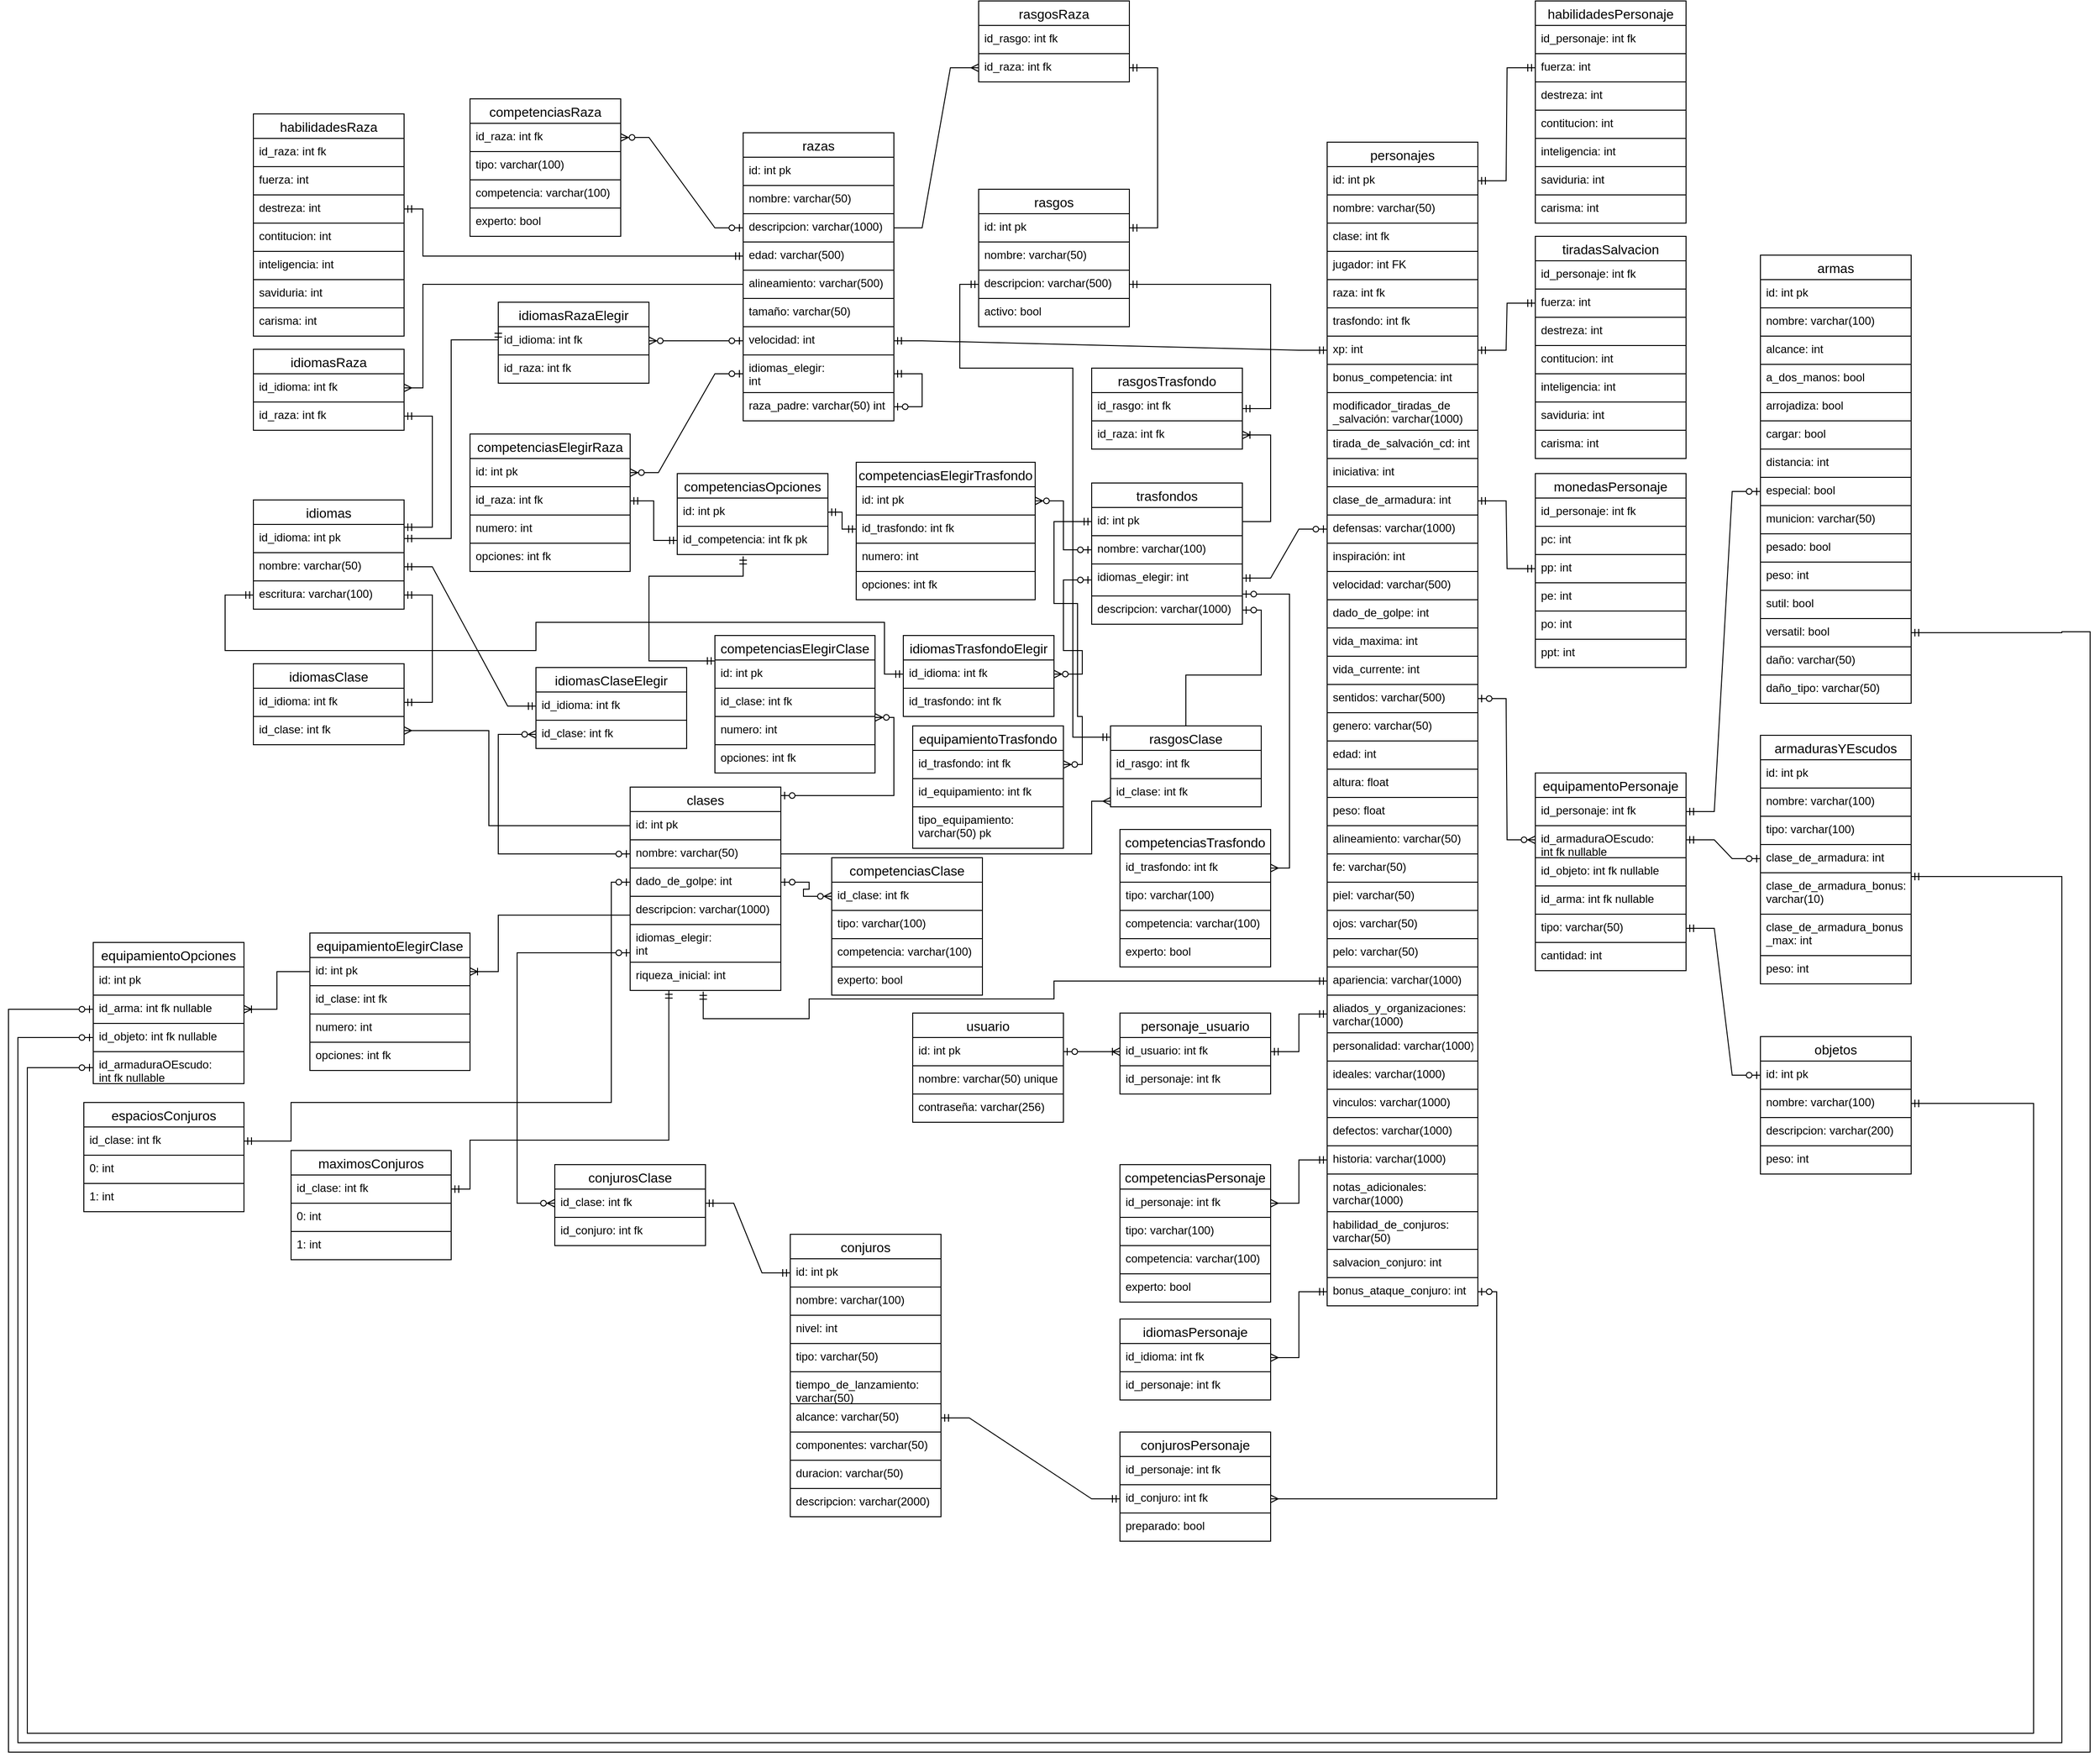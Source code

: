 <mxfile version="15.7.3" type="device"><diagram name="Page-1" id="G4pdPh_psTn9t6avNmym"><mxGraphModel dx="3197" dy="2492" grid="1" gridSize="10" guides="1" tooltips="1" connect="1" arrows="1" fold="1" page="1" pageScale="1" pageWidth="827" pageHeight="1169" math="0" shadow="0"><root><mxCell id="0"/><mxCell id="1" parent="0"/><mxCell id="If8NewAl8FRBs18UglZg-1" value="razas" style="swimlane;fontStyle=0;childLayout=stackLayout;horizontal=1;startSize=26;horizontalStack=0;resizeParent=1;resizeParentMax=0;resizeLast=0;collapsible=1;marginBottom=0;align=center;fontSize=14;" parent="1" vertex="1"><mxGeometry x="320" y="-110" width="160" height="306" as="geometry"/></mxCell><mxCell id="If8NewAl8FRBs18UglZg-2" value="id: int pk" style="text;strokeColor=default;fillColor=none;spacingLeft=4;spacingRight=4;overflow=hidden;rotatable=0;points=[[0,0.5],[1,0.5]];portConstraint=eastwest;fontSize=12;" parent="If8NewAl8FRBs18UglZg-1" vertex="1"><mxGeometry y="26" width="160" height="30" as="geometry"/></mxCell><mxCell id="If8NewAl8FRBs18UglZg-3" value="nombre: varchar(50)" style="text;strokeColor=default;fillColor=none;spacingLeft=4;spacingRight=4;overflow=hidden;rotatable=0;points=[[0,0.5],[1,0.5]];portConstraint=eastwest;fontSize=12;" parent="If8NewAl8FRBs18UglZg-1" vertex="1"><mxGeometry y="56" width="160" height="30" as="geometry"/></mxCell><mxCell id="If8NewAl8FRBs18UglZg-38" value="descripcion: varchar(1000)" style="text;strokeColor=default;fillColor=none;spacingLeft=4;spacingRight=4;overflow=hidden;rotatable=0;points=[[0,0.5],[1,0.5]];portConstraint=eastwest;fontSize=12;" parent="If8NewAl8FRBs18UglZg-1" vertex="1"><mxGeometry y="86" width="160" height="30" as="geometry"/></mxCell><mxCell id="If8NewAl8FRBs18UglZg-7" value="edad: varchar(500)" style="text;strokeColor=default;fillColor=none;spacingLeft=4;spacingRight=4;overflow=hidden;rotatable=0;points=[[0,0.5],[1,0.5]];portConstraint=eastwest;fontSize=12;" parent="If8NewAl8FRBs18UglZg-1" vertex="1"><mxGeometry y="116" width="160" height="30" as="geometry"/></mxCell><mxCell id="If8NewAl8FRBs18UglZg-6" value="alineamiento: varchar(500)" style="text;strokeColor=default;fillColor=none;spacingLeft=4;spacingRight=4;overflow=hidden;rotatable=0;points=[[0,0.5],[1,0.5]];portConstraint=eastwest;fontSize=12;" parent="If8NewAl8FRBs18UglZg-1" vertex="1"><mxGeometry y="146" width="160" height="30" as="geometry"/></mxCell><mxCell id="If8NewAl8FRBs18UglZg-8" value="tamaño: varchar(50)" style="text;strokeColor=default;fillColor=none;spacingLeft=4;spacingRight=4;overflow=hidden;rotatable=0;points=[[0,0.5],[1,0.5]];portConstraint=eastwest;fontSize=12;" parent="If8NewAl8FRBs18UglZg-1" vertex="1"><mxGeometry y="176" width="160" height="30" as="geometry"/></mxCell><mxCell id="If8NewAl8FRBs18UglZg-4" value="velocidad: int" style="text;strokeColor=default;fillColor=none;spacingLeft=4;spacingRight=4;overflow=hidden;rotatable=0;points=[[0,0.5],[1,0.5]];portConstraint=eastwest;fontSize=12;" parent="If8NewAl8FRBs18UglZg-1" vertex="1"><mxGeometry y="206" width="160" height="30" as="geometry"/></mxCell><mxCell id="If8NewAl8FRBs18UglZg-13" value="idiomas_elegir: &#10;int" style="text;strokeColor=default;fillColor=none;spacingLeft=4;spacingRight=4;overflow=hidden;rotatable=0;points=[[0,0.5],[1,0.5]];portConstraint=eastwest;fontSize=12;" parent="If8NewAl8FRBs18UglZg-1" vertex="1"><mxGeometry y="236" width="160" height="40" as="geometry"/></mxCell><mxCell id="If8NewAl8FRBs18UglZg-26" value="raza_padre: varchar(50) int" style="text;strokeColor=default;fillColor=none;spacingLeft=4;spacingRight=4;overflow=hidden;rotatable=0;points=[[0,0.5],[1,0.5]];portConstraint=eastwest;fontSize=12;align=left;" parent="If8NewAl8FRBs18UglZg-1" vertex="1"><mxGeometry y="276" width="160" height="30" as="geometry"/></mxCell><mxCell id="oWFSSmJyFN_V-Vboxn4N-2" value="" style="edgeStyle=entityRelationEdgeStyle;fontSize=12;html=1;endArrow=ERzeroToOne;startArrow=ERmandOne;rounded=0;entryX=1;entryY=0.5;entryDx=0;entryDy=0;exitX=1;exitY=0.5;exitDx=0;exitDy=0;" edge="1" parent="If8NewAl8FRBs18UglZg-1" source="If8NewAl8FRBs18UglZg-13" target="If8NewAl8FRBs18UglZg-26"><mxGeometry width="100" height="100" relative="1" as="geometry"><mxPoint x="190" y="400" as="sourcePoint"/><mxPoint x="290" y="300" as="targetPoint"/></mxGeometry></mxCell><mxCell id="If8NewAl8FRBs18UglZg-27" value="clases" style="swimlane;fontStyle=0;childLayout=stackLayout;horizontal=1;startSize=26;horizontalStack=0;resizeParent=1;resizeParentMax=0;resizeLast=0;collapsible=1;marginBottom=0;align=center;fontSize=14;" parent="1" vertex="1"><mxGeometry x="200" y="585" width="160" height="216" as="geometry"/></mxCell><mxCell id="GCd53xPFGP4qzqp_tOeg-17" value="id: int pk" style="text;strokeColor=default;fillColor=none;spacingLeft=4;spacingRight=4;overflow=hidden;rotatable=0;points=[[0,0.5],[1,0.5]];portConstraint=eastwest;fontSize=12;" parent="If8NewAl8FRBs18UglZg-27" vertex="1"><mxGeometry y="26" width="160" height="30" as="geometry"/></mxCell><mxCell id="If8NewAl8FRBs18UglZg-29" value="nombre: varchar(50)" style="text;strokeColor=default;fillColor=none;spacingLeft=4;spacingRight=4;overflow=hidden;rotatable=0;points=[[0,0.5],[1,0.5]];portConstraint=eastwest;fontSize=12;" parent="If8NewAl8FRBs18UglZg-27" vertex="1"><mxGeometry y="56" width="160" height="30" as="geometry"/></mxCell><mxCell id="If8NewAl8FRBs18UglZg-30" value="dado_de_golpe: int" style="text;strokeColor=default;fillColor=none;spacingLeft=4;spacingRight=4;overflow=hidden;rotatable=0;points=[[0,0.5],[1,0.5]];portConstraint=eastwest;fontSize=12;" parent="If8NewAl8FRBs18UglZg-27" vertex="1"><mxGeometry y="86" width="160" height="30" as="geometry"/></mxCell><mxCell id="oWFSSmJyFN_V-Vboxn4N-3" value="descripcion: varchar(1000)" style="text;strokeColor=default;fillColor=none;spacingLeft=4;spacingRight=4;overflow=hidden;rotatable=0;points=[[0,0.5],[1,0.5]];portConstraint=eastwest;fontSize=12;" vertex="1" parent="If8NewAl8FRBs18UglZg-27"><mxGeometry y="116" width="160" height="30" as="geometry"/></mxCell><mxCell id="If8NewAl8FRBs18UglZg-36" value="idiomas_elegir: &#10;int" style="text;strokeColor=default;fillColor=none;spacingLeft=4;spacingRight=4;overflow=hidden;rotatable=0;points=[[0,0.5],[1,0.5]];portConstraint=eastwest;fontSize=12;" parent="If8NewAl8FRBs18UglZg-27" vertex="1"><mxGeometry y="146" width="160" height="40" as="geometry"/></mxCell><mxCell id="Qr7fPHgr9d3gVchQjKr9-35" value="riqueza_inicial: int " style="text;strokeColor=default;fillColor=none;spacingLeft=4;spacingRight=4;overflow=hidden;rotatable=0;points=[[0,0.5],[1,0.5]];portConstraint=eastwest;fontSize=12;align=left;" parent="If8NewAl8FRBs18UglZg-27" vertex="1"><mxGeometry y="186" width="160" height="30" as="geometry"/></mxCell><mxCell id="If8NewAl8FRBs18UglZg-39" value="rasgos" style="swimlane;fontStyle=0;childLayout=stackLayout;horizontal=1;startSize=26;horizontalStack=0;resizeParent=1;resizeParentMax=0;resizeLast=0;collapsible=1;marginBottom=0;align=center;fontSize=14;" parent="1" vertex="1"><mxGeometry x="570" y="-50" width="160" height="146" as="geometry"/></mxCell><mxCell id="If8NewAl8FRBs18UglZg-43" value="id: int pk" style="text;strokeColor=default;fillColor=none;spacingLeft=4;spacingRight=4;overflow=hidden;rotatable=0;points=[[0,0.5],[1,0.5]];portConstraint=eastwest;fontSize=12;" parent="If8NewAl8FRBs18UglZg-39" vertex="1"><mxGeometry y="26" width="160" height="30" as="geometry"/></mxCell><mxCell id="If8NewAl8FRBs18UglZg-44" value="nombre: varchar(50)" style="text;strokeColor=default;fillColor=none;spacingLeft=4;spacingRight=4;overflow=hidden;rotatable=0;points=[[0,0.5],[1,0.5]];portConstraint=eastwest;fontSize=12;" parent="If8NewAl8FRBs18UglZg-39" vertex="1"><mxGeometry y="56" width="160" height="30" as="geometry"/></mxCell><mxCell id="If8NewAl8FRBs18UglZg-45" value="descripcion: varchar(500)" style="text;strokeColor=default;fillColor=none;spacingLeft=4;spacingRight=4;overflow=hidden;rotatable=0;points=[[0,0.5],[1,0.5]];portConstraint=eastwest;fontSize=12;" parent="If8NewAl8FRBs18UglZg-39" vertex="1"><mxGeometry y="86" width="160" height="30" as="geometry"/></mxCell><mxCell id="nv-8C6GXt8SCjg3WMr-L-6" value="activo: bool" style="text;strokeColor=default;fillColor=none;spacingLeft=4;spacingRight=4;overflow=hidden;rotatable=0;points=[[0,0.5],[1,0.5]];portConstraint=eastwest;fontSize=12;" parent="If8NewAl8FRBs18UglZg-39" vertex="1"><mxGeometry y="116" width="160" height="30" as="geometry"/></mxCell><mxCell id="If8NewAl8FRBs18UglZg-60" value="personajes" style="swimlane;fontStyle=0;childLayout=stackLayout;horizontal=1;startSize=26;horizontalStack=0;resizeParent=1;resizeParentMax=0;resizeLast=0;collapsible=1;marginBottom=0;align=center;fontSize=14;" parent="1" vertex="1"><mxGeometry x="940" y="-100" width="160" height="1236" as="geometry"/></mxCell><mxCell id="If8NewAl8FRBs18UglZg-61" value="id: int pk" style="text;strokeColor=default;fillColor=none;spacingLeft=4;spacingRight=4;overflow=hidden;rotatable=0;points=[[0,0.5],[1,0.5]];portConstraint=eastwest;fontSize=12;" parent="If8NewAl8FRBs18UglZg-60" vertex="1"><mxGeometry y="26" width="160" height="30" as="geometry"/></mxCell><mxCell id="If8NewAl8FRBs18UglZg-62" value="nombre: varchar(50)" style="text;strokeColor=default;fillColor=none;spacingLeft=4;spacingRight=4;overflow=hidden;rotatable=0;points=[[0,0.5],[1,0.5]];portConstraint=eastwest;fontSize=12;" parent="If8NewAl8FRBs18UglZg-60" vertex="1"><mxGeometry y="56" width="160" height="30" as="geometry"/></mxCell><mxCell id="nv-8C6GXt8SCjg3WMr-L-3" value="clase: int fk" style="text;strokeColor=default;fillColor=none;spacingLeft=4;spacingRight=4;overflow=hidden;rotatable=0;points=[[0,0.5],[1,0.5]];portConstraint=eastwest;fontSize=12;" parent="If8NewAl8FRBs18UglZg-60" vertex="1"><mxGeometry y="86" width="160" height="30" as="geometry"/></mxCell><mxCell id="If8NewAl8FRBs18UglZg-83" value="jugador: int FK" style="text;strokeColor=default;fillColor=none;spacingLeft=4;spacingRight=4;overflow=hidden;rotatable=0;points=[[0,0.5],[1,0.5]];portConstraint=eastwest;fontSize=12;" parent="If8NewAl8FRBs18UglZg-60" vertex="1"><mxGeometry y="116" width="160" height="30" as="geometry"/></mxCell><mxCell id="If8NewAl8FRBs18UglZg-84" value="raza: int fk" style="text;strokeColor=default;fillColor=none;spacingLeft=4;spacingRight=4;overflow=hidden;rotatable=0;points=[[0,0.5],[1,0.5]];portConstraint=eastwest;fontSize=12;" parent="If8NewAl8FRBs18UglZg-60" vertex="1"><mxGeometry y="146" width="160" height="30" as="geometry"/></mxCell><mxCell id="If8NewAl8FRBs18UglZg-85" value="trasfondo: int fk" style="text;strokeColor=default;fillColor=none;spacingLeft=4;spacingRight=4;overflow=hidden;rotatable=0;points=[[0,0.5],[1,0.5]];portConstraint=eastwest;fontSize=12;" parent="If8NewAl8FRBs18UglZg-60" vertex="1"><mxGeometry y="176" width="160" height="30" as="geometry"/></mxCell><mxCell id="nv-8C6GXt8SCjg3WMr-L-4" value="xp: int" style="text;strokeColor=default;fillColor=none;spacingLeft=4;spacingRight=4;overflow=hidden;rotatable=0;points=[[0,0.5],[1,0.5]];portConstraint=eastwest;fontSize=12;" parent="If8NewAl8FRBs18UglZg-60" vertex="1"><mxGeometry y="206" width="160" height="30" as="geometry"/></mxCell><mxCell id="If8NewAl8FRBs18UglZg-76" value="bonus_competencia: int" style="text;strokeColor=default;fillColor=none;spacingLeft=4;spacingRight=4;overflow=hidden;rotatable=0;points=[[0,0.5],[1,0.5]];portConstraint=eastwest;fontSize=12;" parent="If8NewAl8FRBs18UglZg-60" vertex="1"><mxGeometry y="236" width="160" height="30" as="geometry"/></mxCell><mxCell id="nv-8C6GXt8SCjg3WMr-L-5" value="modificador_tiradas_de&#10;_salvación: varchar(1000)" style="text;strokeColor=default;fillColor=none;spacingLeft=4;spacingRight=4;overflow=hidden;rotatable=0;points=[[0,0.5],[1,0.5]];portConstraint=eastwest;fontSize=12;" parent="If8NewAl8FRBs18UglZg-60" vertex="1"><mxGeometry y="266" width="160" height="40" as="geometry"/></mxCell><mxCell id="If8NewAl8FRBs18UglZg-92" value="tirada_de_salvación_cd: int" style="text;strokeColor=default;fillColor=none;spacingLeft=4;spacingRight=4;overflow=hidden;rotatable=0;points=[[0,0.5],[1,0.5]];portConstraint=eastwest;fontSize=12;" parent="If8NewAl8FRBs18UglZg-60" vertex="1"><mxGeometry y="306" width="160" height="30" as="geometry"/></mxCell><mxCell id="If8NewAl8FRBs18UglZg-90" value="iniciativa: int" style="text;strokeColor=default;fillColor=none;spacingLeft=4;spacingRight=4;overflow=hidden;rotatable=0;points=[[0,0.5],[1,0.5]];portConstraint=eastwest;fontSize=12;" parent="If8NewAl8FRBs18UglZg-60" vertex="1"><mxGeometry y="336" width="160" height="30" as="geometry"/></mxCell><mxCell id="If8NewAl8FRBs18UglZg-91" value="clase_de_armadura: int" style="text;strokeColor=default;fillColor=none;spacingLeft=4;spacingRight=4;overflow=hidden;rotatable=0;points=[[0,0.5],[1,0.5]];portConstraint=eastwest;fontSize=12;" parent="If8NewAl8FRBs18UglZg-60" vertex="1"><mxGeometry y="366" width="160" height="30" as="geometry"/></mxCell><mxCell id="If8NewAl8FRBs18UglZg-82" value="defensas: varchar(1000)" style="text;strokeColor=default;fillColor=none;spacingLeft=4;spacingRight=4;overflow=hidden;rotatable=0;points=[[0,0.5],[1,0.5]];portConstraint=eastwest;fontSize=12;" parent="If8NewAl8FRBs18UglZg-60" vertex="1"><mxGeometry y="396" width="160" height="30" as="geometry"/></mxCell><mxCell id="If8NewAl8FRBs18UglZg-78" value="inspiración: int" style="text;strokeColor=default;fillColor=none;spacingLeft=4;spacingRight=4;overflow=hidden;rotatable=0;points=[[0,0.5],[1,0.5]];portConstraint=eastwest;fontSize=12;" parent="If8NewAl8FRBs18UglZg-60" vertex="1"><mxGeometry y="426" width="160" height="30" as="geometry"/></mxCell><mxCell id="If8NewAl8FRBs18UglZg-77" value="velocidad: varchar(500)" style="text;strokeColor=default;fillColor=none;spacingLeft=4;spacingRight=4;overflow=hidden;rotatable=0;points=[[0,0.5],[1,0.5]];portConstraint=eastwest;fontSize=12;" parent="If8NewAl8FRBs18UglZg-60" vertex="1"><mxGeometry y="456" width="160" height="30" as="geometry"/></mxCell><mxCell id="If8NewAl8FRBs18UglZg-81" value="dado_de_golpe: int" style="text;strokeColor=default;fillColor=none;spacingLeft=4;spacingRight=4;overflow=hidden;rotatable=0;points=[[0,0.5],[1,0.5]];portConstraint=eastwest;fontSize=12;" parent="If8NewAl8FRBs18UglZg-60" vertex="1"><mxGeometry y="486" width="160" height="30" as="geometry"/></mxCell><mxCell id="If8NewAl8FRBs18UglZg-79" value="vida_maxima: int" style="text;strokeColor=default;fillColor=none;spacingLeft=4;spacingRight=4;overflow=hidden;rotatable=0;points=[[0,0.5],[1,0.5]];portConstraint=eastwest;fontSize=12;" parent="If8NewAl8FRBs18UglZg-60" vertex="1"><mxGeometry y="516" width="160" height="30" as="geometry"/></mxCell><mxCell id="If8NewAl8FRBs18UglZg-80" value="vida_currente: int" style="text;strokeColor=default;fillColor=none;spacingLeft=4;spacingRight=4;overflow=hidden;rotatable=0;points=[[0,0.5],[1,0.5]];portConstraint=eastwest;fontSize=12;" parent="If8NewAl8FRBs18UglZg-60" vertex="1"><mxGeometry y="546" width="160" height="30" as="geometry"/></mxCell><mxCell id="If8NewAl8FRBs18UglZg-97" value="sentidos: varchar(500)" style="text;strokeColor=default;fillColor=none;spacingLeft=4;spacingRight=4;overflow=hidden;rotatable=0;points=[[0,0.5],[1,0.5]];portConstraint=eastwest;fontSize=12;" parent="If8NewAl8FRBs18UglZg-60" vertex="1"><mxGeometry y="576" width="160" height="30" as="geometry"/></mxCell><mxCell id="If8NewAl8FRBs18UglZg-115" value="genero: varchar(50)" style="text;strokeColor=default;fillColor=none;spacingLeft=4;spacingRight=4;overflow=hidden;rotatable=0;points=[[0,0.5],[1,0.5]];portConstraint=eastwest;fontSize=12;" parent="If8NewAl8FRBs18UglZg-60" vertex="1"><mxGeometry y="606" width="160" height="30" as="geometry"/></mxCell><mxCell id="If8NewAl8FRBs18UglZg-116" value="edad: int" style="text;strokeColor=default;fillColor=none;spacingLeft=4;spacingRight=4;overflow=hidden;rotatable=0;points=[[0,0.5],[1,0.5]];portConstraint=eastwest;fontSize=12;" parent="If8NewAl8FRBs18UglZg-60" vertex="1"><mxGeometry y="636" width="160" height="30" as="geometry"/></mxCell><mxCell id="If8NewAl8FRBs18UglZg-122" value="altura: float" style="text;strokeColor=default;fillColor=none;spacingLeft=4;spacingRight=4;overflow=hidden;rotatable=0;points=[[0,0.5],[1,0.5]];portConstraint=eastwest;fontSize=12;" parent="If8NewAl8FRBs18UglZg-60" vertex="1"><mxGeometry y="666" width="160" height="30" as="geometry"/></mxCell><mxCell id="If8NewAl8FRBs18UglZg-120" value="peso: float" style="text;strokeColor=default;fillColor=none;spacingLeft=4;spacingRight=4;overflow=hidden;rotatable=0;points=[[0,0.5],[1,0.5]];portConstraint=eastwest;fontSize=12;" parent="If8NewAl8FRBs18UglZg-60" vertex="1"><mxGeometry y="696" width="160" height="30" as="geometry"/></mxCell><mxCell id="If8NewAl8FRBs18UglZg-125" value="alineamiento: varchar(50)" style="text;strokeColor=default;fillColor=none;spacingLeft=4;spacingRight=4;overflow=hidden;rotatable=0;points=[[0,0.5],[1,0.5]];portConstraint=eastwest;fontSize=12;" parent="If8NewAl8FRBs18UglZg-60" vertex="1"><mxGeometry y="726" width="160" height="30" as="geometry"/></mxCell><mxCell id="If8NewAl8FRBs18UglZg-124" value="fe: varchar(50)" style="text;strokeColor=default;fillColor=none;spacingLeft=4;spacingRight=4;overflow=hidden;rotatable=0;points=[[0,0.5],[1,0.5]];portConstraint=eastwest;fontSize=12;" parent="If8NewAl8FRBs18UglZg-60" vertex="1"><mxGeometry y="756" width="160" height="30" as="geometry"/></mxCell><mxCell id="If8NewAl8FRBs18UglZg-126" value="piel: varchar(50)" style="text;strokeColor=default;fillColor=none;spacingLeft=4;spacingRight=4;overflow=hidden;rotatable=0;points=[[0,0.5],[1,0.5]];portConstraint=eastwest;fontSize=12;" parent="If8NewAl8FRBs18UglZg-60" vertex="1"><mxGeometry y="786" width="160" height="30" as="geometry"/></mxCell><mxCell id="If8NewAl8FRBs18UglZg-128" value="ojos: varchar(50)" style="text;strokeColor=default;fillColor=none;spacingLeft=4;spacingRight=4;overflow=hidden;rotatable=0;points=[[0,0.5],[1,0.5]];portConstraint=eastwest;fontSize=12;" parent="If8NewAl8FRBs18UglZg-60" vertex="1"><mxGeometry y="816" width="160" height="30" as="geometry"/></mxCell><mxCell id="If8NewAl8FRBs18UglZg-127" value="pelo: varchar(50)" style="text;strokeColor=default;fillColor=none;spacingLeft=4;spacingRight=4;overflow=hidden;rotatable=0;points=[[0,0.5],[1,0.5]];portConstraint=eastwest;fontSize=12;" parent="If8NewAl8FRBs18UglZg-60" vertex="1"><mxGeometry y="846" width="160" height="30" as="geometry"/></mxCell><mxCell id="Qr7fPHgr9d3gVchQjKr9-46" value="apariencia: varchar(1000)" style="text;strokeColor=default;fillColor=none;spacingLeft=4;spacingRight=4;overflow=hidden;rotatable=0;points=[[0,0.5],[1,0.5]];portConstraint=eastwest;fontSize=12;" parent="If8NewAl8FRBs18UglZg-60" vertex="1"><mxGeometry y="876" width="160" height="30" as="geometry"/></mxCell><mxCell id="Qr7fPHgr9d3gVchQjKr9-47" value="aliados_y_organizaciones: &#10;varchar(1000)" style="text;strokeColor=default;fillColor=none;spacingLeft=4;spacingRight=4;overflow=hidden;rotatable=0;points=[[0,0.5],[1,0.5]];portConstraint=eastwest;fontSize=12;" parent="If8NewAl8FRBs18UglZg-60" vertex="1"><mxGeometry y="906" width="160" height="40" as="geometry"/></mxCell><mxCell id="Qr7fPHgr9d3gVchQjKr9-48" value="personalidad: varchar(1000)" style="text;strokeColor=default;fillColor=none;spacingLeft=4;spacingRight=4;overflow=hidden;rotatable=0;points=[[0,0.5],[1,0.5]];portConstraint=eastwest;fontSize=12;" parent="If8NewAl8FRBs18UglZg-60" vertex="1"><mxGeometry y="946" width="160" height="30" as="geometry"/></mxCell><mxCell id="Qr7fPHgr9d3gVchQjKr9-49" value="ideales: varchar(1000)" style="text;strokeColor=default;fillColor=none;spacingLeft=4;spacingRight=4;overflow=hidden;rotatable=0;points=[[0,0.5],[1,0.5]];portConstraint=eastwest;fontSize=12;" parent="If8NewAl8FRBs18UglZg-60" vertex="1"><mxGeometry y="976" width="160" height="30" as="geometry"/></mxCell><mxCell id="Qr7fPHgr9d3gVchQjKr9-50" value="vinculos: varchar(1000)" style="text;strokeColor=default;fillColor=none;spacingLeft=4;spacingRight=4;overflow=hidden;rotatable=0;points=[[0,0.5],[1,0.5]];portConstraint=eastwest;fontSize=12;" parent="If8NewAl8FRBs18UglZg-60" vertex="1"><mxGeometry y="1006" width="160" height="30" as="geometry"/></mxCell><mxCell id="Qr7fPHgr9d3gVchQjKr9-51" value="defectos: varchar(1000)" style="text;strokeColor=default;fillColor=none;spacingLeft=4;spacingRight=4;overflow=hidden;rotatable=0;points=[[0,0.5],[1,0.5]];portConstraint=eastwest;fontSize=12;" parent="If8NewAl8FRBs18UglZg-60" vertex="1"><mxGeometry y="1036" width="160" height="30" as="geometry"/></mxCell><mxCell id="Qr7fPHgr9d3gVchQjKr9-52" value="historia: varchar(1000)" style="text;strokeColor=default;fillColor=none;spacingLeft=4;spacingRight=4;overflow=hidden;rotatable=0;points=[[0,0.5],[1,0.5]];portConstraint=eastwest;fontSize=12;" parent="If8NewAl8FRBs18UglZg-60" vertex="1"><mxGeometry y="1066" width="160" height="30" as="geometry"/></mxCell><mxCell id="Qr7fPHgr9d3gVchQjKr9-53" value="notas_adicionales: &#10;varchar(1000)" style="text;strokeColor=default;fillColor=none;spacingLeft=4;spacingRight=4;overflow=hidden;rotatable=0;points=[[0,0.5],[1,0.5]];portConstraint=eastwest;fontSize=12;" parent="If8NewAl8FRBs18UglZg-60" vertex="1"><mxGeometry y="1096" width="160" height="40" as="geometry"/></mxCell><mxCell id="Qr7fPHgr9d3gVchQjKr9-56" value="habilidad_de_conjuros: &#10;varchar(50)" style="text;strokeColor=default;fillColor=none;spacingLeft=4;spacingRight=4;overflow=hidden;rotatable=0;points=[[0,0.5],[1,0.5]];portConstraint=eastwest;fontSize=12;" parent="If8NewAl8FRBs18UglZg-60" vertex="1"><mxGeometry y="1136" width="160" height="40" as="geometry"/></mxCell><mxCell id="Qr7fPHgr9d3gVchQjKr9-57" value="salvacion_conjuro: int" style="text;strokeColor=default;fillColor=none;spacingLeft=4;spacingRight=4;overflow=hidden;rotatable=0;points=[[0,0.5],[1,0.5]];portConstraint=eastwest;fontSize=12;" parent="If8NewAl8FRBs18UglZg-60" vertex="1"><mxGeometry y="1176" width="160" height="30" as="geometry"/></mxCell><mxCell id="Qr7fPHgr9d3gVchQjKr9-58" value="bonus_ataque_conjuro: int" style="text;strokeColor=default;fillColor=none;spacingLeft=4;spacingRight=4;overflow=hidden;rotatable=0;points=[[0,0.5],[1,0.5]];portConstraint=eastwest;fontSize=12;" parent="If8NewAl8FRBs18UglZg-60" vertex="1"><mxGeometry y="1206" width="160" height="30" as="geometry"/></mxCell><mxCell id="If8NewAl8FRBs18UglZg-105" value="armas" style="swimlane;fontStyle=0;childLayout=stackLayout;horizontal=1;startSize=26;horizontalStack=0;resizeParent=1;resizeParentMax=0;resizeLast=0;collapsible=1;marginBottom=0;align=center;fontSize=14;" parent="1" vertex="1"><mxGeometry x="1400" y="20" width="160" height="476" as="geometry"/></mxCell><mxCell id="GCd53xPFGP4qzqp_tOeg-16" value="id: int pk" style="text;strokeColor=default;fillColor=none;spacingLeft=4;spacingRight=4;overflow=hidden;rotatable=0;points=[[0,0.5],[1,0.5]];portConstraint=eastwest;fontSize=12;" parent="If8NewAl8FRBs18UglZg-105" vertex="1"><mxGeometry y="26" width="160" height="30" as="geometry"/></mxCell><mxCell id="If8NewAl8FRBs18UglZg-106" value="nombre: varchar(100)" style="text;strokeColor=default;fillColor=none;spacingLeft=4;spacingRight=4;overflow=hidden;rotatable=0;points=[[0,0.5],[1,0.5]];portConstraint=eastwest;fontSize=12;" parent="If8NewAl8FRBs18UglZg-105" vertex="1"><mxGeometry y="56" width="160" height="30" as="geometry"/></mxCell><mxCell id="If8NewAl8FRBs18UglZg-107" value="alcance: int" style="text;strokeColor=default;fillColor=none;spacingLeft=4;spacingRight=4;overflow=hidden;rotatable=0;points=[[0,0.5],[1,0.5]];portConstraint=eastwest;fontSize=12;" parent="If8NewAl8FRBs18UglZg-105" vertex="1"><mxGeometry y="86" width="160" height="30" as="geometry"/></mxCell><mxCell id="If8NewAl8FRBs18UglZg-108" value="a_dos_manos: bool" style="text;strokeColor=default;fillColor=none;spacingLeft=4;spacingRight=4;overflow=hidden;rotatable=0;points=[[0,0.5],[1,0.5]];portConstraint=eastwest;fontSize=12;" parent="If8NewAl8FRBs18UglZg-105" vertex="1"><mxGeometry y="116" width="160" height="30" as="geometry"/></mxCell><mxCell id="Qr7fPHgr9d3gVchQjKr9-39" value="arrojadiza: bool" style="text;strokeColor=default;fillColor=none;spacingLeft=4;spacingRight=4;overflow=hidden;rotatable=0;points=[[0,0.5],[1,0.5]];portConstraint=eastwest;fontSize=12;" parent="If8NewAl8FRBs18UglZg-105" vertex="1"><mxGeometry y="146" width="160" height="30" as="geometry"/></mxCell><mxCell id="Qr7fPHgr9d3gVchQjKr9-38" value="cargar: bool" style="text;strokeColor=default;fillColor=none;spacingLeft=4;spacingRight=4;overflow=hidden;rotatable=0;points=[[0,0.5],[1,0.5]];portConstraint=eastwest;fontSize=12;" parent="If8NewAl8FRBs18UglZg-105" vertex="1"><mxGeometry y="176" width="160" height="30" as="geometry"/></mxCell><mxCell id="Qr7fPHgr9d3gVchQjKr9-37" value="distancia: int" style="text;strokeColor=default;fillColor=none;spacingLeft=4;spacingRight=4;overflow=hidden;rotatable=0;points=[[0,0.5],[1,0.5]];portConstraint=eastwest;fontSize=12;" parent="If8NewAl8FRBs18UglZg-105" vertex="1"><mxGeometry y="206" width="160" height="30" as="geometry"/></mxCell><mxCell id="Qr7fPHgr9d3gVchQjKr9-40" value="especial: bool" style="text;strokeColor=default;fillColor=none;spacingLeft=4;spacingRight=4;overflow=hidden;rotatable=0;points=[[0,0.5],[1,0.5]];portConstraint=eastwest;fontSize=12;" parent="If8NewAl8FRBs18UglZg-105" vertex="1"><mxGeometry y="236" width="160" height="30" as="geometry"/></mxCell><mxCell id="Qr7fPHgr9d3gVchQjKr9-41" value="municion: varchar(50)" style="text;strokeColor=default;fillColor=none;spacingLeft=4;spacingRight=4;overflow=hidden;rotatable=0;points=[[0,0.5],[1,0.5]];portConstraint=eastwest;fontSize=12;" parent="If8NewAl8FRBs18UglZg-105" vertex="1"><mxGeometry y="266" width="160" height="30" as="geometry"/></mxCell><mxCell id="Qr7fPHgr9d3gVchQjKr9-42" value="pesado: bool" style="text;strokeColor=default;fillColor=none;spacingLeft=4;spacingRight=4;overflow=hidden;rotatable=0;points=[[0,0.5],[1,0.5]];portConstraint=eastwest;fontSize=12;" parent="If8NewAl8FRBs18UglZg-105" vertex="1"><mxGeometry y="296" width="160" height="30" as="geometry"/></mxCell><mxCell id="nv-8C6GXt8SCjg3WMr-L-29" value="peso: int" style="text;strokeColor=default;fillColor=none;spacingLeft=4;spacingRight=4;overflow=hidden;rotatable=0;points=[[0,0.5],[1,0.5]];portConstraint=eastwest;fontSize=12;" parent="If8NewAl8FRBs18UglZg-105" vertex="1"><mxGeometry y="326" width="160" height="30" as="geometry"/></mxCell><mxCell id="Qr7fPHgr9d3gVchQjKr9-43" value="sutil: bool" style="text;strokeColor=default;fillColor=none;spacingLeft=4;spacingRight=4;overflow=hidden;rotatable=0;points=[[0,0.5],[1,0.5]];portConstraint=eastwest;fontSize=12;" parent="If8NewAl8FRBs18UglZg-105" vertex="1"><mxGeometry y="356" width="160" height="30" as="geometry"/></mxCell><mxCell id="Qr7fPHgr9d3gVchQjKr9-44" value="versatil: bool" style="text;strokeColor=default;fillColor=none;spacingLeft=4;spacingRight=4;overflow=hidden;rotatable=0;points=[[0,0.5],[1,0.5]];portConstraint=eastwest;fontSize=12;" parent="If8NewAl8FRBs18UglZg-105" vertex="1"><mxGeometry y="386" width="160" height="30" as="geometry"/></mxCell><mxCell id="GCd53xPFGP4qzqp_tOeg-79" value="daño: varchar(50)" style="text;strokeColor=default;fillColor=none;spacingLeft=4;spacingRight=4;overflow=hidden;rotatable=0;points=[[0,0.5],[1,0.5]];portConstraint=eastwest;fontSize=12;" parent="If8NewAl8FRBs18UglZg-105" vertex="1"><mxGeometry y="416" width="160" height="30" as="geometry"/></mxCell><mxCell id="Qr7fPHgr9d3gVchQjKr9-59" value="daño_tipo: varchar(50)" style="text;strokeColor=default;fillColor=none;spacingLeft=4;spacingRight=4;overflow=hidden;rotatable=0;points=[[0,0.5],[1,0.5]];portConstraint=eastwest;fontSize=12;" parent="If8NewAl8FRBs18UglZg-105" vertex="1"><mxGeometry y="446" width="160" height="30" as="geometry"/></mxCell><mxCell id="Qr7fPHgr9d3gVchQjKr9-25" value="trasfondos" style="swimlane;fontStyle=0;childLayout=stackLayout;horizontal=1;startSize=26;horizontalStack=0;resizeParent=1;resizeParentMax=0;resizeLast=0;collapsible=1;marginBottom=0;align=center;fontSize=14;" parent="1" vertex="1"><mxGeometry x="690" y="262" width="160" height="150" as="geometry"/></mxCell><mxCell id="GCd53xPFGP4qzqp_tOeg-15" value="id: int pk" style="text;strokeColor=default;fillColor=none;spacingLeft=4;spacingRight=4;overflow=hidden;rotatable=0;points=[[0,0.5],[1,0.5]];portConstraint=eastwest;fontSize=12;" parent="Qr7fPHgr9d3gVchQjKr9-25" vertex="1"><mxGeometry y="26" width="160" height="30" as="geometry"/></mxCell><mxCell id="Qr7fPHgr9d3gVchQjKr9-26" value="nombre: varchar(100)" style="text;strokeColor=default;fillColor=none;spacingLeft=4;spacingRight=4;overflow=hidden;rotatable=0;points=[[0,0.5],[1,0.5]];portConstraint=eastwest;fontSize=12;" parent="Qr7fPHgr9d3gVchQjKr9-25" vertex="1"><mxGeometry y="56" width="160" height="30" as="geometry"/></mxCell><mxCell id="Qr7fPHgr9d3gVchQjKr9-29" value="idiomas_elegir: int" style="text;strokeColor=default;fillColor=none;spacingLeft=4;spacingRight=4;overflow=hidden;rotatable=0;points=[[0,0.5],[1,0.5]];portConstraint=eastwest;fontSize=12;" parent="Qr7fPHgr9d3gVchQjKr9-25" vertex="1"><mxGeometry y="86" width="160" height="34" as="geometry"/></mxCell><mxCell id="nv-8C6GXt8SCjg3WMr-L-7" value="descripcion: varchar(1000)" style="text;strokeColor=default;fillColor=none;spacingLeft=4;spacingRight=4;overflow=hidden;rotatable=0;points=[[0,0.5],[1,0.5]];portConstraint=eastwest;fontSize=12;" parent="Qr7fPHgr9d3gVchQjKr9-25" vertex="1"><mxGeometry y="120" width="160" height="30" as="geometry"/></mxCell><mxCell id="nv-8C6GXt8SCjg3WMr-L-9" value="armadurasYEscudos" style="swimlane;fontStyle=0;childLayout=stackLayout;horizontal=1;startSize=26;horizontalStack=0;resizeParent=1;resizeParentMax=0;resizeLast=0;collapsible=1;marginBottom=0;align=center;fontSize=14;" parent="1" vertex="1"><mxGeometry x="1400" y="530" width="160" height="264" as="geometry"/></mxCell><mxCell id="GCd53xPFGP4qzqp_tOeg-18" value="id: int pk" style="text;strokeColor=default;fillColor=none;spacingLeft=4;spacingRight=4;overflow=hidden;rotatable=0;points=[[0,0.5],[1,0.5]];portConstraint=eastwest;fontSize=12;" parent="nv-8C6GXt8SCjg3WMr-L-9" vertex="1"><mxGeometry y="26" width="160" height="30" as="geometry"/></mxCell><mxCell id="nv-8C6GXt8SCjg3WMr-L-10" value="nombre: varchar(100)" style="text;strokeColor=default;fillColor=none;spacingLeft=4;spacingRight=4;overflow=hidden;rotatable=0;points=[[0,0.5],[1,0.5]];portConstraint=eastwest;fontSize=12;" parent="nv-8C6GXt8SCjg3WMr-L-9" vertex="1"><mxGeometry y="56" width="160" height="30" as="geometry"/></mxCell><mxCell id="nv-8C6GXt8SCjg3WMr-L-24" value="tipo: varchar(100)" style="text;strokeColor=default;fillColor=none;spacingLeft=4;spacingRight=4;overflow=hidden;rotatable=0;points=[[0,0.5],[1,0.5]];portConstraint=eastwest;fontSize=12;" parent="nv-8C6GXt8SCjg3WMr-L-9" vertex="1"><mxGeometry y="86" width="160" height="30" as="geometry"/></mxCell><mxCell id="nv-8C6GXt8SCjg3WMr-L-25" value="clase_de_armadura: int" style="text;strokeColor=default;fillColor=none;spacingLeft=4;spacingRight=4;overflow=hidden;rotatable=0;points=[[0,0.5],[1,0.5]];portConstraint=eastwest;fontSize=12;" parent="nv-8C6GXt8SCjg3WMr-L-9" vertex="1"><mxGeometry y="116" width="160" height="30" as="geometry"/></mxCell><mxCell id="nv-8C6GXt8SCjg3WMr-L-26" value="clase_de_armadura_bonus: &#10;varchar(10)" style="text;strokeColor=default;fillColor=none;spacingLeft=4;spacingRight=4;overflow=hidden;rotatable=0;points=[[0,0.5],[1,0.5]];portConstraint=eastwest;fontSize=12;" parent="nv-8C6GXt8SCjg3WMr-L-9" vertex="1"><mxGeometry y="146" width="160" height="44" as="geometry"/></mxCell><mxCell id="nv-8C6GXt8SCjg3WMr-L-27" value="clase_de_armadura_bonus&#10;_max: int" style="text;strokeColor=default;fillColor=none;spacingLeft=4;spacingRight=4;overflow=hidden;rotatable=0;points=[[0,0.5],[1,0.5]];portConstraint=eastwest;fontSize=12;" parent="nv-8C6GXt8SCjg3WMr-L-9" vertex="1"><mxGeometry y="190" width="160" height="44" as="geometry"/></mxCell><mxCell id="nv-8C6GXt8SCjg3WMr-L-30" value="peso: int" style="text;strokeColor=default;fillColor=none;spacingLeft=4;spacingRight=4;overflow=hidden;rotatable=0;points=[[0,0.5],[1,0.5]];portConstraint=eastwest;fontSize=12;" parent="nv-8C6GXt8SCjg3WMr-L-9" vertex="1"><mxGeometry y="234" width="160" height="30" as="geometry"/></mxCell><mxCell id="nv-8C6GXt8SCjg3WMr-L-22" value="objetos" style="swimlane;fontStyle=0;childLayout=stackLayout;horizontal=1;startSize=26;horizontalStack=0;resizeParent=1;resizeParentMax=0;resizeLast=0;collapsible=1;marginBottom=0;align=center;fontSize=14;" parent="1" vertex="1"><mxGeometry x="1400" y="850" width="160" height="146" as="geometry"/></mxCell><mxCell id="GCd53xPFGP4qzqp_tOeg-19" value="id: int pk" style="text;strokeColor=default;fillColor=none;spacingLeft=4;spacingRight=4;overflow=hidden;rotatable=0;points=[[0,0.5],[1,0.5]];portConstraint=eastwest;fontSize=12;" parent="nv-8C6GXt8SCjg3WMr-L-22" vertex="1"><mxGeometry y="26" width="160" height="30" as="geometry"/></mxCell><mxCell id="nv-8C6GXt8SCjg3WMr-L-23" value="nombre: varchar(100)" style="text;strokeColor=default;fillColor=none;spacingLeft=4;spacingRight=4;overflow=hidden;rotatable=0;points=[[0,0.5],[1,0.5]];portConstraint=eastwest;fontSize=12;" parent="nv-8C6GXt8SCjg3WMr-L-22" vertex="1"><mxGeometry y="56" width="160" height="30" as="geometry"/></mxCell><mxCell id="nv-8C6GXt8SCjg3WMr-L-28" value="descripcion: varchar(200)" style="text;strokeColor=default;fillColor=none;spacingLeft=4;spacingRight=4;overflow=hidden;rotatable=0;points=[[0,0.5],[1,0.5]];portConstraint=eastwest;fontSize=12;" parent="nv-8C6GXt8SCjg3WMr-L-22" vertex="1"><mxGeometry y="86" width="160" height="30" as="geometry"/></mxCell><mxCell id="nv-8C6GXt8SCjg3WMr-L-31" value="peso: int" style="text;strokeColor=default;fillColor=none;spacingLeft=4;spacingRight=4;overflow=hidden;rotatable=0;points=[[0,0.5],[1,0.5]];portConstraint=eastwest;fontSize=12;" parent="nv-8C6GXt8SCjg3WMr-L-22" vertex="1"><mxGeometry y="116" width="160" height="30" as="geometry"/></mxCell><mxCell id="nv-8C6GXt8SCjg3WMr-L-34" value="" style="edgeStyle=entityRelationEdgeStyle;fontSize=12;html=1;endArrow=ERzeroToOne;startArrow=ERmandOne;rounded=0;entryX=0;entryY=0.5;entryDx=0;entryDy=0;exitX=1;exitY=0.5;exitDx=0;exitDy=0;" parent="1" target="If8NewAl8FRBs18UglZg-82" edge="1"><mxGeometry width="100" height="100" relative="1" as="geometry"><mxPoint x="850" y="363" as="sourcePoint"/><mxPoint x="1160" y="360" as="targetPoint"/></mxGeometry></mxCell><mxCell id="nv-8C6GXt8SCjg3WMr-L-40" value="usuario" style="swimlane;fontStyle=0;childLayout=stackLayout;horizontal=1;startSize=26;horizontalStack=0;resizeParent=1;resizeParentMax=0;resizeLast=0;collapsible=1;marginBottom=0;align=center;fontSize=14;" parent="1" vertex="1"><mxGeometry x="500" y="825" width="160" height="116" as="geometry"/></mxCell><mxCell id="nv-8C6GXt8SCjg3WMr-L-41" value="id: int pk" style="text;strokeColor=default;fillColor=none;spacingLeft=4;spacingRight=4;overflow=hidden;rotatable=0;points=[[0,0.5],[1,0.5]];portConstraint=eastwest;fontSize=12;" parent="nv-8C6GXt8SCjg3WMr-L-40" vertex="1"><mxGeometry y="26" width="160" height="30" as="geometry"/></mxCell><mxCell id="nv-8C6GXt8SCjg3WMr-L-42" value="nombre: varchar(50) unique" style="text;strokeColor=default;fillColor=none;spacingLeft=4;spacingRight=4;overflow=hidden;rotatable=0;points=[[0,0.5],[1,0.5]];portConstraint=eastwest;fontSize=12;" parent="nv-8C6GXt8SCjg3WMr-L-40" vertex="1"><mxGeometry y="56" width="160" height="30" as="geometry"/></mxCell><mxCell id="nv-8C6GXt8SCjg3WMr-L-43" value="contraseña: varchar(256)" style="text;strokeColor=default;fillColor=none;spacingLeft=4;spacingRight=4;overflow=hidden;rotatable=0;points=[[0,0.5],[1,0.5]];portConstraint=eastwest;fontSize=12;" parent="nv-8C6GXt8SCjg3WMr-L-40" vertex="1"><mxGeometry y="86" width="160" height="30" as="geometry"/></mxCell><mxCell id="nv-8C6GXt8SCjg3WMr-L-44" value="personaje_usuario" style="swimlane;fontStyle=0;childLayout=stackLayout;horizontal=1;startSize=26;horizontalStack=0;resizeParent=1;resizeParentMax=0;resizeLast=0;collapsible=1;marginBottom=0;align=center;fontSize=14;" parent="1" vertex="1"><mxGeometry x="720" y="825" width="160" height="86" as="geometry"/></mxCell><mxCell id="nv-8C6GXt8SCjg3WMr-L-45" value="id_usuario: int fk" style="text;strokeColor=default;fillColor=none;spacingLeft=4;spacingRight=4;overflow=hidden;rotatable=0;points=[[0,0.5],[1,0.5]];portConstraint=eastwest;fontSize=12;" parent="nv-8C6GXt8SCjg3WMr-L-44" vertex="1"><mxGeometry y="26" width="160" height="30" as="geometry"/></mxCell><mxCell id="nv-8C6GXt8SCjg3WMr-L-46" value="id_personaje: int fk" style="text;strokeColor=default;fillColor=none;spacingLeft=4;spacingRight=4;overflow=hidden;rotatable=0;points=[[0,0.5],[1,0.5]];portConstraint=eastwest;fontSize=12;" parent="nv-8C6GXt8SCjg3WMr-L-44" vertex="1"><mxGeometry y="56" width="160" height="30" as="geometry"/></mxCell><mxCell id="nv-8C6GXt8SCjg3WMr-L-49" value="" style="edgeStyle=entityRelationEdgeStyle;fontSize=12;html=1;endArrow=ERmandOne;startArrow=ERmandOne;rounded=0;entryX=0;entryY=0.5;entryDx=0;entryDy=0;exitX=1;exitY=0.5;exitDx=0;exitDy=0;" parent="1" source="nv-8C6GXt8SCjg3WMr-L-45" target="Qr7fPHgr9d3gVchQjKr9-47" edge="1"><mxGeometry width="100" height="100" relative="1" as="geometry"><mxPoint x="700" y="995" as="sourcePoint"/><mxPoint x="800" y="895" as="targetPoint"/></mxGeometry></mxCell><mxCell id="nv-8C6GXt8SCjg3WMr-L-50" value="" style="edgeStyle=entityRelationEdgeStyle;fontSize=12;html=1;endArrow=ERoneToMany;startArrow=ERzeroToOne;rounded=0;exitX=1;exitY=0.5;exitDx=0;exitDy=0;entryX=0;entryY=0.5;entryDx=0;entryDy=0;" parent="1" source="nv-8C6GXt8SCjg3WMr-L-41" target="nv-8C6GXt8SCjg3WMr-L-45" edge="1"><mxGeometry width="100" height="100" relative="1" as="geometry"><mxPoint x="670" y="1070" as="sourcePoint"/><mxPoint x="770" y="970" as="targetPoint"/></mxGeometry></mxCell><mxCell id="GCd53xPFGP4qzqp_tOeg-2" value="idiomasRaza" style="swimlane;fontStyle=0;childLayout=stackLayout;horizontal=1;startSize=26;horizontalStack=0;resizeParent=1;resizeParentMax=0;resizeLast=0;collapsible=1;marginBottom=0;align=center;fontSize=14;" parent="1" vertex="1"><mxGeometry x="-200" y="120" width="160" height="86" as="geometry"/></mxCell><mxCell id="GCd53xPFGP4qzqp_tOeg-3" value="id_idioma: int fk" style="text;strokeColor=default;fillColor=none;spacingLeft=4;spacingRight=4;overflow=hidden;rotatable=0;points=[[0,0.5],[1,0.5]];portConstraint=eastwest;fontSize=12;" parent="GCd53xPFGP4qzqp_tOeg-2" vertex="1"><mxGeometry y="26" width="160" height="30" as="geometry"/></mxCell><mxCell id="GCd53xPFGP4qzqp_tOeg-4" value="id_raza: int fk" style="text;strokeColor=default;fillColor=none;spacingLeft=4;spacingRight=4;overflow=hidden;rotatable=0;points=[[0,0.5],[1,0.5]];portConstraint=eastwest;fontSize=12;" parent="GCd53xPFGP4qzqp_tOeg-2" vertex="1"><mxGeometry y="56" width="160" height="30" as="geometry"/></mxCell><mxCell id="GCd53xPFGP4qzqp_tOeg-10" value="idiomas" style="swimlane;fontStyle=0;childLayout=stackLayout;horizontal=1;startSize=26;horizontalStack=0;resizeParent=1;resizeParentMax=0;resizeLast=0;collapsible=1;marginBottom=0;align=center;fontSize=14;" parent="1" vertex="1"><mxGeometry x="-200" y="280" width="160" height="116" as="geometry"/></mxCell><mxCell id="GCd53xPFGP4qzqp_tOeg-11" value="id_idioma: int pk" style="text;strokeColor=default;fillColor=none;spacingLeft=4;spacingRight=4;overflow=hidden;rotatable=0;points=[[0,0.5],[1,0.5]];portConstraint=eastwest;fontSize=12;" parent="GCd53xPFGP4qzqp_tOeg-10" vertex="1"><mxGeometry y="26" width="160" height="30" as="geometry"/></mxCell><mxCell id="GCd53xPFGP4qzqp_tOeg-12" value="nombre: varchar(50)" style="text;strokeColor=default;fillColor=none;spacingLeft=4;spacingRight=4;overflow=hidden;rotatable=0;points=[[0,0.5],[1,0.5]];portConstraint=eastwest;fontSize=12;" parent="GCd53xPFGP4qzqp_tOeg-10" vertex="1"><mxGeometry y="56" width="160" height="30" as="geometry"/></mxCell><mxCell id="UEn6aSYNoSMLkLN8i9sc-153" value="escritura: varchar(100)" style="text;strokeColor=default;fillColor=none;spacingLeft=4;spacingRight=4;overflow=hidden;rotatable=0;points=[[0,0.5],[1,0.5]];portConstraint=eastwest;fontSize=12;" parent="GCd53xPFGP4qzqp_tOeg-10" vertex="1"><mxGeometry y="86" width="160" height="30" as="geometry"/></mxCell><mxCell id="GCd53xPFGP4qzqp_tOeg-20" value="" style="edgeStyle=orthogonalEdgeStyle;fontSize=12;html=1;endArrow=ERmany;rounded=0;exitX=0;exitY=0.5;exitDx=0;exitDy=0;entryX=1;entryY=0.5;entryDx=0;entryDy=0;endFill=0;" parent="1" source="If8NewAl8FRBs18UglZg-6" target="GCd53xPFGP4qzqp_tOeg-3" edge="1"><mxGeometry width="100" height="100" relative="1" as="geometry"><mxPoint x="320" y="185" as="sourcePoint"/><mxPoint x="330" y="-29" as="targetPoint"/><Array as="points"><mxPoint x="-20" y="51"/><mxPoint x="-20" y="161"/></Array></mxGeometry></mxCell><mxCell id="GCd53xPFGP4qzqp_tOeg-23" value="" style="edgeStyle=entityRelationEdgeStyle;fontSize=12;html=1;endArrow=ERmandOne;startArrow=ERmandOne;rounded=0;entryX=1;entryY=0.5;entryDx=0;entryDy=0;exitX=1;exitY=0.25;exitDx=0;exitDy=0;" parent="1" source="GCd53xPFGP4qzqp_tOeg-10" target="GCd53xPFGP4qzqp_tOeg-4" edge="1"><mxGeometry width="100" height="100" relative="1" as="geometry"><mxPoint x="-90" y="330" as="sourcePoint"/><mxPoint x="10" y="230" as="targetPoint"/></mxGeometry></mxCell><mxCell id="GCd53xPFGP4qzqp_tOeg-24" value="idiomasClase" style="swimlane;fontStyle=0;childLayout=stackLayout;horizontal=1;startSize=26;horizontalStack=0;resizeParent=1;resizeParentMax=0;resizeLast=0;collapsible=1;marginBottom=0;align=center;fontSize=14;" parent="1" vertex="1"><mxGeometry x="-200" y="454" width="160" height="86" as="geometry"/></mxCell><mxCell id="GCd53xPFGP4qzqp_tOeg-25" value="id_idioma: int fk" style="text;strokeColor=default;fillColor=none;spacingLeft=4;spacingRight=4;overflow=hidden;rotatable=0;points=[[0,0.5],[1,0.5]];portConstraint=eastwest;fontSize=12;" parent="GCd53xPFGP4qzqp_tOeg-24" vertex="1"><mxGeometry y="26" width="160" height="30" as="geometry"/></mxCell><mxCell id="GCd53xPFGP4qzqp_tOeg-26" value="id_clase: int fk" style="text;strokeColor=default;fillColor=none;spacingLeft=4;spacingRight=4;overflow=hidden;rotatable=0;points=[[0,0.5],[1,0.5]];portConstraint=eastwest;fontSize=12;" parent="GCd53xPFGP4qzqp_tOeg-24" vertex="1"><mxGeometry y="56" width="160" height="30" as="geometry"/></mxCell><mxCell id="GCd53xPFGP4qzqp_tOeg-27" value="" style="edgeStyle=entityRelationEdgeStyle;fontSize=12;html=1;endArrow=ERmandOne;startArrow=ERmandOne;rounded=0;entryX=1;entryY=0.5;entryDx=0;entryDy=0;exitX=1;exitY=0.5;exitDx=0;exitDy=0;" parent="1" source="GCd53xPFGP4qzqp_tOeg-25" target="UEn6aSYNoSMLkLN8i9sc-153" edge="1"><mxGeometry width="100" height="100" relative="1" as="geometry"><mxPoint x="-30" y="339" as="sourcePoint"/><mxPoint x="-40" y="381" as="targetPoint"/></mxGeometry></mxCell><mxCell id="GCd53xPFGP4qzqp_tOeg-28" value="" style="edgeStyle=orthogonalEdgeStyle;fontSize=12;html=1;endArrow=ERmany;rounded=0;exitX=0;exitY=0.5;exitDx=0;exitDy=0;entryX=1;entryY=0.5;entryDx=0;entryDy=0;endFill=0;" parent="1" source="GCd53xPFGP4qzqp_tOeg-17" target="GCd53xPFGP4qzqp_tOeg-26" edge="1"><mxGeometry width="100" height="100" relative="1" as="geometry"><mxPoint x="330" y="195" as="sourcePoint"/><mxPoint x="240" y="171" as="targetPoint"/><Array as="points"><mxPoint x="50" y="626"/><mxPoint x="50" y="525"/></Array></mxGeometry></mxCell><mxCell id="GCd53xPFGP4qzqp_tOeg-29" value="competenciasClase" style="swimlane;fontStyle=0;childLayout=stackLayout;horizontal=1;startSize=26;horizontalStack=0;resizeParent=1;resizeParentMax=0;resizeLast=0;collapsible=1;marginBottom=0;align=center;fontSize=14;" parent="1" vertex="1"><mxGeometry x="414" y="660" width="160" height="146" as="geometry"/></mxCell><mxCell id="GCd53xPFGP4qzqp_tOeg-31" value="id_clase: int fk" style="text;strokeColor=default;fillColor=none;spacingLeft=4;spacingRight=4;overflow=hidden;rotatable=0;points=[[0,0.5],[1,0.5]];portConstraint=eastwest;fontSize=12;" parent="GCd53xPFGP4qzqp_tOeg-29" vertex="1"><mxGeometry y="26" width="160" height="30" as="geometry"/></mxCell><mxCell id="GCd53xPFGP4qzqp_tOeg-66" value="tipo: varchar(100)" style="text;strokeColor=default;fillColor=none;spacingLeft=4;spacingRight=4;overflow=hidden;rotatable=0;points=[[0,0.5],[1,0.5]];portConstraint=eastwest;fontSize=12;" parent="GCd53xPFGP4qzqp_tOeg-29" vertex="1"><mxGeometry y="56" width="160" height="30" as="geometry"/></mxCell><mxCell id="GCd53xPFGP4qzqp_tOeg-37" value="competencia: varchar(100)" style="text;strokeColor=default;fillColor=none;spacingLeft=4;spacingRight=4;overflow=hidden;rotatable=0;points=[[0,0.5],[1,0.5]];portConstraint=eastwest;fontSize=12;" parent="GCd53xPFGP4qzqp_tOeg-29" vertex="1"><mxGeometry y="86" width="160" height="30" as="geometry"/></mxCell><mxCell id="GCd53xPFGP4qzqp_tOeg-39" value="experto: bool" style="text;strokeColor=none;fillColor=none;spacingLeft=4;spacingRight=4;overflow=hidden;rotatable=0;points=[[0,0.5],[1,0.5]];portConstraint=eastwest;fontSize=12;" parent="GCd53xPFGP4qzqp_tOeg-29" vertex="1"><mxGeometry y="116" width="160" height="30" as="geometry"/></mxCell><mxCell id="GCd53xPFGP4qzqp_tOeg-32" value="" style="edgeStyle=entityRelationEdgeStyle;fontSize=12;html=1;endArrow=ERzeroToMany;startArrow=ERzeroToOne;rounded=0;entryX=0;entryY=0.5;entryDx=0;entryDy=0;exitX=1;exitY=0.5;exitDx=0;exitDy=0;" parent="1" source="If8NewAl8FRBs18UglZg-30" target="GCd53xPFGP4qzqp_tOeg-31" edge="1"><mxGeometry width="100" height="100" relative="1" as="geometry"><mxPoint x="650" y="770" as="sourcePoint"/><mxPoint x="440" y="741" as="targetPoint"/></mxGeometry></mxCell><mxCell id="GCd53xPFGP4qzqp_tOeg-33" value="competenciasRaza" style="swimlane;fontStyle=0;childLayout=stackLayout;horizontal=1;startSize=26;horizontalStack=0;resizeParent=1;resizeParentMax=0;resizeLast=0;collapsible=1;marginBottom=0;align=center;fontSize=14;" parent="1" vertex="1"><mxGeometry x="30" y="-146" width="160" height="146" as="geometry"/></mxCell><mxCell id="GCd53xPFGP4qzqp_tOeg-35" value="id_raza: int fk" style="text;strokeColor=default;fillColor=none;spacingLeft=4;spacingRight=4;overflow=hidden;rotatable=0;points=[[0,0.5],[1,0.5]];portConstraint=eastwest;fontSize=12;" parent="GCd53xPFGP4qzqp_tOeg-33" vertex="1"><mxGeometry y="26" width="160" height="30" as="geometry"/></mxCell><mxCell id="GCd53xPFGP4qzqp_tOeg-67" value="tipo: varchar(100)" style="text;strokeColor=default;fillColor=none;spacingLeft=4;spacingRight=4;overflow=hidden;rotatable=0;points=[[0,0.5],[1,0.5]];portConstraint=eastwest;fontSize=12;" parent="GCd53xPFGP4qzqp_tOeg-33" vertex="1"><mxGeometry y="56" width="160" height="30" as="geometry"/></mxCell><mxCell id="GCd53xPFGP4qzqp_tOeg-34" value="competencia: varchar(100)" style="text;strokeColor=default;fillColor=none;spacingLeft=4;spacingRight=4;overflow=hidden;rotatable=0;points=[[0,0.5],[1,0.5]];portConstraint=eastwest;fontSize=12;" parent="GCd53xPFGP4qzqp_tOeg-33" vertex="1"><mxGeometry y="86" width="160" height="30" as="geometry"/></mxCell><mxCell id="GCd53xPFGP4qzqp_tOeg-38" value="experto: bool" style="text;strokeColor=none;fillColor=none;spacingLeft=4;spacingRight=4;overflow=hidden;rotatable=0;points=[[0,0.5],[1,0.5]];portConstraint=eastwest;fontSize=12;" parent="GCd53xPFGP4qzqp_tOeg-33" vertex="1"><mxGeometry y="116" width="160" height="30" as="geometry"/></mxCell><mxCell id="GCd53xPFGP4qzqp_tOeg-36" value="" style="edgeStyle=entityRelationEdgeStyle;fontSize=12;html=1;endArrow=ERzeroToMany;startArrow=ERzeroToOne;rounded=0;entryX=1;entryY=0.5;entryDx=0;entryDy=0;exitX=0;exitY=0.5;exitDx=0;exitDy=0;" parent="1" source="If8NewAl8FRBs18UglZg-38" target="GCd53xPFGP4qzqp_tOeg-35" edge="1"><mxGeometry width="100" height="100" relative="1" as="geometry"><mxPoint x="370" y="696" as="sourcePoint"/><mxPoint x="450" y="691" as="targetPoint"/></mxGeometry></mxCell><mxCell id="GCd53xPFGP4qzqp_tOeg-43" value="rasgosRaza" style="swimlane;fontStyle=0;childLayout=stackLayout;horizontal=1;startSize=26;horizontalStack=0;resizeParent=1;resizeParentMax=0;resizeLast=0;collapsible=1;marginBottom=0;align=center;fontSize=14;" parent="1" vertex="1"><mxGeometry x="570" y="-250" width="160" height="86" as="geometry"/></mxCell><mxCell id="GCd53xPFGP4qzqp_tOeg-44" value="id_rasgo: int fk" style="text;strokeColor=default;fillColor=none;spacingLeft=4;spacingRight=4;overflow=hidden;rotatable=0;points=[[0,0.5],[1,0.5]];portConstraint=eastwest;fontSize=12;" parent="GCd53xPFGP4qzqp_tOeg-43" vertex="1"><mxGeometry y="26" width="160" height="30" as="geometry"/></mxCell><mxCell id="GCd53xPFGP4qzqp_tOeg-45" value="id_raza: int fk" style="text;strokeColor=default;fillColor=none;spacingLeft=4;spacingRight=4;overflow=hidden;rotatable=0;points=[[0,0.5],[1,0.5]];portConstraint=eastwest;fontSize=12;" parent="GCd53xPFGP4qzqp_tOeg-43" vertex="1"><mxGeometry y="56" width="160" height="30" as="geometry"/></mxCell><mxCell id="GCd53xPFGP4qzqp_tOeg-46" value="" style="edgeStyle=entityRelationEdgeStyle;fontSize=12;html=1;endArrow=ERmany;rounded=0;exitX=1;exitY=0.5;exitDx=0;exitDy=0;entryX=0;entryY=0.5;entryDx=0;entryDy=0;endFill=0;" parent="1" source="If8NewAl8FRBs18UglZg-38" target="GCd53xPFGP4qzqp_tOeg-45" edge="1"><mxGeometry width="100" height="100" relative="1" as="geometry"><mxPoint x="200" y="-69.78" as="sourcePoint"/><mxPoint x="330" y="-29" as="targetPoint"/></mxGeometry></mxCell><mxCell id="GCd53xPFGP4qzqp_tOeg-47" value="" style="edgeStyle=entityRelationEdgeStyle;fontSize=12;html=1;endArrow=ERmandOne;startArrow=ERmandOne;rounded=0;entryX=1;entryY=0.5;entryDx=0;entryDy=0;exitX=1;exitY=0.5;exitDx=0;exitDy=0;" parent="1" source="If8NewAl8FRBs18UglZg-43" target="GCd53xPFGP4qzqp_tOeg-45" edge="1"><mxGeometry width="100" height="100" relative="1" as="geometry"><mxPoint x="240" y="505.0" as="sourcePoint"/><mxPoint x="240" y="391" as="targetPoint"/></mxGeometry></mxCell><mxCell id="GCd53xPFGP4qzqp_tOeg-48" value="rasgosTrasfondo" style="swimlane;fontStyle=0;childLayout=stackLayout;horizontal=1;startSize=26;horizontalStack=0;resizeParent=1;resizeParentMax=0;resizeLast=0;collapsible=1;marginBottom=0;align=center;fontSize=14;" parent="1" vertex="1"><mxGeometry x="690" y="140" width="160" height="86" as="geometry"/></mxCell><mxCell id="GCd53xPFGP4qzqp_tOeg-49" value="id_rasgo: int fk" style="text;strokeColor=default;fillColor=none;spacingLeft=4;spacingRight=4;overflow=hidden;rotatable=0;points=[[0,0.5],[1,0.5]];portConstraint=eastwest;fontSize=12;" parent="GCd53xPFGP4qzqp_tOeg-48" vertex="1"><mxGeometry y="26" width="160" height="30" as="geometry"/></mxCell><mxCell id="GCd53xPFGP4qzqp_tOeg-50" value="id_raza: int fk" style="text;strokeColor=default;fillColor=none;spacingLeft=4;spacingRight=4;overflow=hidden;rotatable=0;points=[[0,0.5],[1,0.5]];portConstraint=eastwest;fontSize=12;" parent="GCd53xPFGP4qzqp_tOeg-48" vertex="1"><mxGeometry y="56" width="160" height="30" as="geometry"/></mxCell><mxCell id="GCd53xPFGP4qzqp_tOeg-51" value="" style="edgeStyle=entityRelationEdgeStyle;fontSize=12;html=1;endArrow=ERmandOne;startArrow=ERmandOne;rounded=0;exitX=1;exitY=0.5;exitDx=0;exitDy=0;" parent="1" source="If8NewAl8FRBs18UglZg-45" target="GCd53xPFGP4qzqp_tOeg-48" edge="1"><mxGeometry width="100" height="100" relative="1" as="geometry"><mxPoint x="740" y="11" as="sourcePoint"/><mxPoint x="740" y="-169" as="targetPoint"/></mxGeometry></mxCell><mxCell id="GCd53xPFGP4qzqp_tOeg-54" value="" style="edgeStyle=entityRelationEdgeStyle;fontSize=12;html=1;endArrow=ERoneToMany;rounded=0;exitX=1;exitY=0.5;exitDx=0;exitDy=0;entryX=1;entryY=0.5;entryDx=0;entryDy=0;" parent="1" source="GCd53xPFGP4qzqp_tOeg-15" target="GCd53xPFGP4qzqp_tOeg-50" edge="1"><mxGeometry width="100" height="100" relative="1" as="geometry"><mxPoint x="490" y="-59" as="sourcePoint"/><mxPoint x="580" y="-169" as="targetPoint"/></mxGeometry></mxCell><mxCell id="UEn6aSYNoSMLkLN8i9sc-105" value="" style="edgeStyle=orthogonalEdgeStyle;rounded=0;orthogonalLoop=1;jettySize=auto;html=1;endArrow=ERzeroToOne;endFill=0;" parent="1" source="GCd53xPFGP4qzqp_tOeg-55" target="nv-8C6GXt8SCjg3WMr-L-7" edge="1"><mxGeometry relative="1" as="geometry"/></mxCell><mxCell id="GCd53xPFGP4qzqp_tOeg-55" value="rasgosClase" style="swimlane;fontStyle=0;childLayout=stackLayout;horizontal=1;startSize=26;horizontalStack=0;resizeParent=1;resizeParentMax=0;resizeLast=0;collapsible=1;marginBottom=0;align=center;fontSize=14;" parent="1" vertex="1"><mxGeometry x="710" y="520" width="160" height="86" as="geometry"/></mxCell><mxCell id="GCd53xPFGP4qzqp_tOeg-56" value="id_rasgo: int fk" style="text;strokeColor=default;fillColor=none;spacingLeft=4;spacingRight=4;overflow=hidden;rotatable=0;points=[[0,0.5],[1,0.5]];portConstraint=eastwest;fontSize=12;" parent="GCd53xPFGP4qzqp_tOeg-55" vertex="1"><mxGeometry y="26" width="160" height="30" as="geometry"/></mxCell><mxCell id="GCd53xPFGP4qzqp_tOeg-57" value="id_clase: int fk" style="text;strokeColor=default;fillColor=none;spacingLeft=4;spacingRight=4;overflow=hidden;rotatable=0;points=[[0,0.5],[1,0.5]];portConstraint=eastwest;fontSize=12;" parent="GCd53xPFGP4qzqp_tOeg-55" vertex="1"><mxGeometry y="56" width="160" height="30" as="geometry"/></mxCell><mxCell id="GCd53xPFGP4qzqp_tOeg-58" value="" style="edgeStyle=orthogonalEdgeStyle;fontSize=12;html=1;endArrow=ERmany;rounded=0;exitX=1;exitY=0.5;exitDx=0;exitDy=0;endFill=0;" parent="1" source="If8NewAl8FRBs18UglZg-29" edge="1"><mxGeometry width="100" height="100" relative="1" as="geometry"><mxPoint x="830.0" y="303" as="sourcePoint"/><mxPoint x="710" y="600" as="targetPoint"/><Array as="points"><mxPoint x="690" y="656"/><mxPoint x="690" y="600"/></Array></mxGeometry></mxCell><mxCell id="GCd53xPFGP4qzqp_tOeg-59" value="" style="edgeStyle=orthogonalEdgeStyle;fontSize=12;html=1;endArrow=ERmandOne;startArrow=ERmandOne;rounded=0;" parent="1" edge="1"><mxGeometry width="100" height="100" relative="1" as="geometry"><mxPoint x="570" y="51" as="sourcePoint"/><mxPoint x="710" y="532" as="targetPoint"/><Array as="points"><mxPoint x="550" y="51"/><mxPoint x="550" y="140"/><mxPoint x="670" y="140"/><mxPoint x="670" y="532"/><mxPoint x="710" y="532"/></Array></mxGeometry></mxCell><mxCell id="GCd53xPFGP4qzqp_tOeg-61" value="competenciasPersonaje" style="swimlane;fontStyle=0;childLayout=stackLayout;horizontal=1;startSize=26;horizontalStack=0;resizeParent=1;resizeParentMax=0;resizeLast=0;collapsible=1;marginBottom=0;align=center;fontSize=14;" parent="1" vertex="1"><mxGeometry x="720" y="986" width="160" height="146" as="geometry"/></mxCell><mxCell id="GCd53xPFGP4qzqp_tOeg-62" value="id_personaje: int fk" style="text;strokeColor=default;fillColor=none;spacingLeft=4;spacingRight=4;overflow=hidden;rotatable=0;points=[[0,0.5],[1,0.5]];portConstraint=eastwest;fontSize=12;" parent="GCd53xPFGP4qzqp_tOeg-61" vertex="1"><mxGeometry y="26" width="160" height="30" as="geometry"/></mxCell><mxCell id="GCd53xPFGP4qzqp_tOeg-65" value="tipo: varchar(100)" style="text;strokeColor=default;fillColor=none;spacingLeft=4;spacingRight=4;overflow=hidden;rotatable=0;points=[[0,0.5],[1,0.5]];portConstraint=eastwest;fontSize=12;" parent="GCd53xPFGP4qzqp_tOeg-61" vertex="1"><mxGeometry y="56" width="160" height="30" as="geometry"/></mxCell><mxCell id="GCd53xPFGP4qzqp_tOeg-63" value="competencia: varchar(100)" style="text;strokeColor=default;fillColor=none;spacingLeft=4;spacingRight=4;overflow=hidden;rotatable=0;points=[[0,0.5],[1,0.5]];portConstraint=eastwest;fontSize=12;" parent="GCd53xPFGP4qzqp_tOeg-61" vertex="1"><mxGeometry y="86" width="160" height="30" as="geometry"/></mxCell><mxCell id="GCd53xPFGP4qzqp_tOeg-64" value="experto: bool" style="text;strokeColor=none;fillColor=none;spacingLeft=4;spacingRight=4;overflow=hidden;rotatable=0;points=[[0,0.5],[1,0.5]];portConstraint=eastwest;fontSize=12;" parent="GCd53xPFGP4qzqp_tOeg-61" vertex="1"><mxGeometry y="116" width="160" height="30" as="geometry"/></mxCell><mxCell id="GCd53xPFGP4qzqp_tOeg-68" value="competenciasTrasfondo" style="swimlane;fontStyle=0;childLayout=stackLayout;horizontal=1;startSize=26;horizontalStack=0;resizeParent=1;resizeParentMax=0;resizeLast=0;collapsible=1;marginBottom=0;align=center;fontSize=14;" parent="1" vertex="1"><mxGeometry x="720" y="630" width="160" height="146" as="geometry"/></mxCell><mxCell id="GCd53xPFGP4qzqp_tOeg-69" value="id_trasfondo: int fk" style="text;strokeColor=default;fillColor=none;spacingLeft=4;spacingRight=4;overflow=hidden;rotatable=0;points=[[0,0.5],[1,0.5]];portConstraint=eastwest;fontSize=12;" parent="GCd53xPFGP4qzqp_tOeg-68" vertex="1"><mxGeometry y="26" width="160" height="30" as="geometry"/></mxCell><mxCell id="GCd53xPFGP4qzqp_tOeg-70" value="tipo: varchar(100)" style="text;strokeColor=default;fillColor=none;spacingLeft=4;spacingRight=4;overflow=hidden;rotatable=0;points=[[0,0.5],[1,0.5]];portConstraint=eastwest;fontSize=12;" parent="GCd53xPFGP4qzqp_tOeg-68" vertex="1"><mxGeometry y="56" width="160" height="30" as="geometry"/></mxCell><mxCell id="GCd53xPFGP4qzqp_tOeg-71" value="competencia: varchar(100)" style="text;strokeColor=default;fillColor=none;spacingLeft=4;spacingRight=4;overflow=hidden;rotatable=0;points=[[0,0.5],[1,0.5]];portConstraint=eastwest;fontSize=12;" parent="GCd53xPFGP4qzqp_tOeg-68" vertex="1"><mxGeometry y="86" width="160" height="30" as="geometry"/></mxCell><mxCell id="GCd53xPFGP4qzqp_tOeg-72" value="experto: bool" style="text;strokeColor=none;fillColor=none;spacingLeft=4;spacingRight=4;overflow=hidden;rotatable=0;points=[[0,0.5],[1,0.5]];portConstraint=eastwest;fontSize=12;" parent="GCd53xPFGP4qzqp_tOeg-68" vertex="1"><mxGeometry y="116" width="160" height="30" as="geometry"/></mxCell><mxCell id="GCd53xPFGP4qzqp_tOeg-77" value="" style="edgeStyle=orthogonalEdgeStyle;fontSize=12;html=1;endArrow=ERmany;startArrow=ERzeroToOne;rounded=0;entryX=1;entryY=0.5;entryDx=0;entryDy=0;endFill=0;" parent="1" target="GCd53xPFGP4qzqp_tOeg-69" edge="1"><mxGeometry width="100" height="100" relative="1" as="geometry"><mxPoint x="850" y="380" as="sourcePoint"/><mxPoint x="490" y="461" as="targetPoint"/><Array as="points"><mxPoint x="850" y="380"/><mxPoint x="900" y="380"/><mxPoint x="900" y="671"/></Array></mxGeometry></mxCell><mxCell id="GCd53xPFGP4qzqp_tOeg-78" value="" style="edgeStyle=entityRelationEdgeStyle;fontSize=12;html=1;endArrow=ERmany;startArrow=ERmandOne;rounded=0;exitX=0;exitY=0.5;exitDx=0;exitDy=0;endFill=0;startFill=0;" parent="1" source="Qr7fPHgr9d3gVchQjKr9-52" target="GCd53xPFGP4qzqp_tOeg-62" edge="1"><mxGeometry width="100" height="100" relative="1" as="geometry"><mxPoint x="830" y="457" as="sourcePoint"/><mxPoint x="830" y="677" as="targetPoint"/></mxGeometry></mxCell><mxCell id="GCd53xPFGP4qzqp_tOeg-80" value="idiomasPersonaje" style="swimlane;fontStyle=0;childLayout=stackLayout;horizontal=1;startSize=26;horizontalStack=0;resizeParent=1;resizeParentMax=0;resizeLast=0;collapsible=1;marginBottom=0;align=center;fontSize=14;" parent="1" vertex="1"><mxGeometry x="720" y="1150" width="160" height="86" as="geometry"/></mxCell><mxCell id="GCd53xPFGP4qzqp_tOeg-81" value="id_idioma: int fk" style="text;strokeColor=default;fillColor=none;spacingLeft=4;spacingRight=4;overflow=hidden;rotatable=0;points=[[0,0.5],[1,0.5]];portConstraint=eastwest;fontSize=12;" parent="GCd53xPFGP4qzqp_tOeg-80" vertex="1"><mxGeometry y="26" width="160" height="30" as="geometry"/></mxCell><mxCell id="GCd53xPFGP4qzqp_tOeg-82" value="id_personaje: int fk" style="text;strokeColor=default;fillColor=none;spacingLeft=4;spacingRight=4;overflow=hidden;rotatable=0;points=[[0,0.5],[1,0.5]];portConstraint=eastwest;fontSize=12;" parent="GCd53xPFGP4qzqp_tOeg-80" vertex="1"><mxGeometry y="56" width="160" height="30" as="geometry"/></mxCell><mxCell id="GCd53xPFGP4qzqp_tOeg-83" value="" style="edgeStyle=entityRelationEdgeStyle;fontSize=12;html=1;endArrow=ERmany;startArrow=ERmandOne;rounded=0;exitX=0;exitY=0.5;exitDx=0;exitDy=0;endFill=0;startFill=0;entryX=1;entryY=0.5;entryDx=0;entryDy=0;" parent="1" source="Qr7fPHgr9d3gVchQjKr9-58" target="GCd53xPFGP4qzqp_tOeg-81" edge="1"><mxGeometry width="100" height="100" relative="1" as="geometry"><mxPoint x="900.0" y="1026.0" as="sourcePoint"/><mxPoint x="810.0" y="1038" as="targetPoint"/></mxGeometry></mxCell><mxCell id="GCd53xPFGP4qzqp_tOeg-96" value="conjuros" style="swimlane;fontStyle=0;childLayout=stackLayout;horizontal=1;startSize=26;horizontalStack=0;resizeParent=1;resizeParentMax=0;resizeLast=0;collapsible=1;marginBottom=0;align=center;fontSize=14;" parent="1" vertex="1"><mxGeometry x="370" y="1060" width="160" height="300" as="geometry"/></mxCell><mxCell id="GCd53xPFGP4qzqp_tOeg-97" value="id: int pk" style="text;strokeColor=default;fillColor=none;spacingLeft=4;spacingRight=4;overflow=hidden;rotatable=0;points=[[0,0.5],[1,0.5]];portConstraint=eastwest;fontSize=12;" parent="GCd53xPFGP4qzqp_tOeg-96" vertex="1"><mxGeometry y="26" width="160" height="30" as="geometry"/></mxCell><mxCell id="GCd53xPFGP4qzqp_tOeg-98" value="nombre: varchar(100)" style="text;strokeColor=default;fillColor=none;spacingLeft=4;spacingRight=4;overflow=hidden;rotatable=0;points=[[0,0.5],[1,0.5]];portConstraint=eastwest;fontSize=12;" parent="GCd53xPFGP4qzqp_tOeg-96" vertex="1"><mxGeometry y="56" width="160" height="30" as="geometry"/></mxCell><mxCell id="GCd53xPFGP4qzqp_tOeg-99" value="nivel: int" style="text;strokeColor=default;fillColor=none;spacingLeft=4;spacingRight=4;overflow=hidden;rotatable=0;points=[[0,0.5],[1,0.5]];portConstraint=eastwest;fontSize=12;" parent="GCd53xPFGP4qzqp_tOeg-96" vertex="1"><mxGeometry y="86" width="160" height="30" as="geometry"/></mxCell><mxCell id="GCd53xPFGP4qzqp_tOeg-100" value="tipo: varchar(50)" style="text;strokeColor=default;fillColor=none;spacingLeft=4;spacingRight=4;overflow=hidden;rotatable=0;points=[[0,0.5],[1,0.5]];portConstraint=eastwest;fontSize=12;" parent="GCd53xPFGP4qzqp_tOeg-96" vertex="1"><mxGeometry y="116" width="160" height="30" as="geometry"/></mxCell><mxCell id="GCd53xPFGP4qzqp_tOeg-101" value="tiempo_de_lanzamiento: &#10;varchar(50)" style="text;strokeColor=default;fillColor=none;spacingLeft=4;spacingRight=4;overflow=hidden;rotatable=0;points=[[0,0.5],[1,0.5]];portConstraint=eastwest;fontSize=12;" parent="GCd53xPFGP4qzqp_tOeg-96" vertex="1"><mxGeometry y="146" width="160" height="34" as="geometry"/></mxCell><mxCell id="GCd53xPFGP4qzqp_tOeg-102" value="alcance: varchar(50)" style="text;strokeColor=default;fillColor=none;spacingLeft=4;spacingRight=4;overflow=hidden;rotatable=0;points=[[0,0.5],[1,0.5]];portConstraint=eastwest;fontSize=12;" parent="GCd53xPFGP4qzqp_tOeg-96" vertex="1"><mxGeometry y="180" width="160" height="30" as="geometry"/></mxCell><mxCell id="GCd53xPFGP4qzqp_tOeg-103" value="componentes: varchar(50)" style="text;strokeColor=default;fillColor=none;spacingLeft=4;spacingRight=4;overflow=hidden;rotatable=0;points=[[0,0.5],[1,0.5]];portConstraint=eastwest;fontSize=12;" parent="GCd53xPFGP4qzqp_tOeg-96" vertex="1"><mxGeometry y="210" width="160" height="30" as="geometry"/></mxCell><mxCell id="GCd53xPFGP4qzqp_tOeg-104" value="duracion: varchar(50)" style="text;strokeColor=default;fillColor=none;spacingLeft=4;spacingRight=4;overflow=hidden;rotatable=0;points=[[0,0.5],[1,0.5]];portConstraint=eastwest;fontSize=12;" parent="GCd53xPFGP4qzqp_tOeg-96" vertex="1"><mxGeometry y="240" width="160" height="30" as="geometry"/></mxCell><mxCell id="GCd53xPFGP4qzqp_tOeg-105" value="descripcion: varchar(2000)" style="text;strokeColor=default;fillColor=none;spacingLeft=4;spacingRight=4;overflow=hidden;rotatable=0;points=[[0,0.5],[1,0.5]];portConstraint=eastwest;fontSize=12;" parent="GCd53xPFGP4qzqp_tOeg-96" vertex="1"><mxGeometry y="270" width="160" height="30" as="geometry"/></mxCell><mxCell id="GCd53xPFGP4qzqp_tOeg-107" value="conjurosPersonaje" style="swimlane;fontStyle=0;childLayout=stackLayout;horizontal=1;startSize=26;horizontalStack=0;resizeParent=1;resizeParentMax=0;resizeLast=0;collapsible=1;marginBottom=0;align=center;fontSize=14;" parent="1" vertex="1"><mxGeometry x="720" y="1270" width="160" height="116" as="geometry"/></mxCell><mxCell id="GCd53xPFGP4qzqp_tOeg-108" value="id_personaje: int fk" style="text;strokeColor=default;fillColor=none;spacingLeft=4;spacingRight=4;overflow=hidden;rotatable=0;points=[[0,0.5],[1,0.5]];portConstraint=eastwest;fontSize=12;" parent="GCd53xPFGP4qzqp_tOeg-107" vertex="1"><mxGeometry y="26" width="160" height="30" as="geometry"/></mxCell><mxCell id="GCd53xPFGP4qzqp_tOeg-117" value="id_conjuro: int fk" style="text;strokeColor=default;fillColor=none;spacingLeft=4;spacingRight=4;overflow=hidden;rotatable=0;points=[[0,0.5],[1,0.5]];portConstraint=eastwest;fontSize=12;" parent="GCd53xPFGP4qzqp_tOeg-107" vertex="1"><mxGeometry y="56" width="160" height="30" as="geometry"/></mxCell><mxCell id="GCd53xPFGP4qzqp_tOeg-116" value="preparado: bool" style="text;strokeColor=default;fillColor=none;spacingLeft=4;spacingRight=4;overflow=hidden;rotatable=0;points=[[0,0.5],[1,0.5]];portConstraint=eastwest;fontSize=12;" parent="GCd53xPFGP4qzqp_tOeg-107" vertex="1"><mxGeometry y="86" width="160" height="30" as="geometry"/></mxCell><mxCell id="GCd53xPFGP4qzqp_tOeg-118" value="" style="edgeStyle=orthogonalEdgeStyle;fontSize=12;html=1;endArrow=ERmany;startArrow=ERzeroToOne;rounded=0;exitX=1;exitY=0.5;exitDx=0;exitDy=0;endFill=0;startFill=0;" parent="1" source="Qr7fPHgr9d3gVchQjKr9-58" target="GCd53xPFGP4qzqp_tOeg-117" edge="1"><mxGeometry width="100" height="100" relative="1" as="geometry"><mxPoint x="900.0" y="1115.0" as="sourcePoint"/><mxPoint x="810.0" y="1201" as="targetPoint"/><Array as="points"><mxPoint x="1120" y="1121"/><mxPoint x="1120" y="1341"/></Array></mxGeometry></mxCell><mxCell id="GCd53xPFGP4qzqp_tOeg-119" value="" style="edgeStyle=entityRelationEdgeStyle;fontSize=12;html=1;endArrow=ERmandOne;startArrow=ERmandOne;rounded=0;entryX=1;entryY=0.5;entryDx=0;entryDy=0;exitX=0;exitY=0.5;exitDx=0;exitDy=0;" parent="1" source="GCd53xPFGP4qzqp_tOeg-117" target="GCd53xPFGP4qzqp_tOeg-102" edge="1"><mxGeometry width="100" height="100" relative="1" as="geometry"><mxPoint x="530" y="1530" as="sourcePoint"/><mxPoint x="630" y="1430" as="targetPoint"/></mxGeometry></mxCell><mxCell id="FYGB-cxdQCvT1ENWJa8f-1" value="" style="edgeStyle=entityRelationEdgeStyle;fontSize=12;html=1;endArrow=ERmandOne;startArrow=ERmandOne;rounded=0;entryX=0;entryY=0.5;entryDx=0;entryDy=0;exitX=1;exitY=0.5;exitDx=0;exitDy=0;" parent="1" source="If8NewAl8FRBs18UglZg-4" target="nv-8C6GXt8SCjg3WMr-L-4" edge="1"><mxGeometry width="100" height="100" relative="1" as="geometry"><mxPoint x="480" y="120" as="sourcePoint"/><mxPoint x="890" y="120" as="targetPoint"/></mxGeometry></mxCell><mxCell id="FYGB-cxdQCvT1ENWJa8f-2" value="" style="edgeStyle=orthogonalEdgeStyle;fontSize=12;html=1;endArrow=ERmandOne;startArrow=ERmandOne;rounded=0;exitX=0.485;exitY=1.043;exitDx=0;exitDy=0;exitPerimeter=0;" parent="1" source="Qr7fPHgr9d3gVchQjKr9-35" edge="1"><mxGeometry width="100" height="100" relative="1" as="geometry"><mxPoint x="278" y="780" as="sourcePoint"/><mxPoint x="940" y="791" as="targetPoint"/><Array as="points"><mxPoint x="278" y="831"/><mxPoint x="390" y="831"/><mxPoint x="390" y="810"/><mxPoint x="650" y="810"/><mxPoint x="650" y="791"/></Array></mxGeometry></mxCell><mxCell id="FYGB-cxdQCvT1ENWJa8f-3" value="conjurosClase" style="swimlane;fontStyle=0;childLayout=stackLayout;horizontal=1;startSize=26;horizontalStack=0;resizeParent=1;resizeParentMax=0;resizeLast=0;collapsible=1;marginBottom=0;align=center;fontSize=14;" parent="1" vertex="1"><mxGeometry x="120" y="986" width="160" height="86" as="geometry"/></mxCell><mxCell id="FYGB-cxdQCvT1ENWJa8f-4" value="id_clase: int fk" style="text;strokeColor=default;fillColor=none;spacingLeft=4;spacingRight=4;overflow=hidden;rotatable=0;points=[[0,0.5],[1,0.5]];portConstraint=eastwest;fontSize=12;" parent="FYGB-cxdQCvT1ENWJa8f-3" vertex="1"><mxGeometry y="26" width="160" height="30" as="geometry"/></mxCell><mxCell id="FYGB-cxdQCvT1ENWJa8f-5" value="id_conjuro: int fk" style="text;strokeColor=default;fillColor=none;spacingLeft=4;spacingRight=4;overflow=hidden;rotatable=0;points=[[0,0.5],[1,0.5]];portConstraint=eastwest;fontSize=12;" parent="FYGB-cxdQCvT1ENWJa8f-3" vertex="1"><mxGeometry y="56" width="160" height="30" as="geometry"/></mxCell><mxCell id="FYGB-cxdQCvT1ENWJa8f-8" value="" style="edgeStyle=elbowEdgeStyle;fontSize=12;html=1;endArrow=ERzeroToMany;startArrow=ERzeroToOne;rounded=0;exitX=0;exitY=0.5;exitDx=0;exitDy=0;" parent="1" edge="1"><mxGeometry width="100" height="100" relative="1" as="geometry"><mxPoint x="200" y="761" as="sourcePoint"/><mxPoint x="120" y="1027" as="targetPoint"/><Array as="points"><mxPoint x="80" y="930"/></Array></mxGeometry></mxCell><mxCell id="FYGB-cxdQCvT1ENWJa8f-9" value="" style="edgeStyle=entityRelationEdgeStyle;fontSize=12;html=1;endArrow=ERmandOne;startArrow=ERmandOne;rounded=0;exitX=0;exitY=0.5;exitDx=0;exitDy=0;" parent="1" source="GCd53xPFGP4qzqp_tOeg-97" target="FYGB-cxdQCvT1ENWJa8f-4" edge="1"><mxGeometry width="100" height="100" relative="1" as="geometry"><mxPoint x="650" y="1351" as="sourcePoint"/><mxPoint x="540" y="1265" as="targetPoint"/></mxGeometry></mxCell><mxCell id="UEn6aSYNoSMLkLN8i9sc-1" value="equipamentoPersonaje" style="swimlane;fontStyle=0;childLayout=stackLayout;horizontal=1;startSize=26;horizontalStack=0;resizeParent=1;resizeParentMax=0;resizeLast=0;collapsible=1;marginBottom=0;align=center;fontSize=14;" parent="1" vertex="1"><mxGeometry x="1161" y="570" width="160" height="210" as="geometry"/></mxCell><mxCell id="UEn6aSYNoSMLkLN8i9sc-2" value="id_personaje: int fk" style="text;strokeColor=default;fillColor=none;spacingLeft=4;spacingRight=4;overflow=hidden;rotatable=0;points=[[0,0.5],[1,0.5]];portConstraint=eastwest;fontSize=12;" parent="UEn6aSYNoSMLkLN8i9sc-1" vertex="1"><mxGeometry y="26" width="160" height="30" as="geometry"/></mxCell><mxCell id="tghlxRPMa5s4vgHgvGew-9" value="id_armaduraOEscudo:&#10;int fk nullable" style="text;strokeColor=default;fillColor=none;spacingLeft=4;spacingRight=4;overflow=hidden;rotatable=0;points=[[0,0.5],[1,0.5]];portConstraint=eastwest;fontSize=12;" parent="UEn6aSYNoSMLkLN8i9sc-1" vertex="1"><mxGeometry y="56" width="160" height="34" as="geometry"/></mxCell><mxCell id="tghlxRPMa5s4vgHgvGew-8" value="id_objeto: int fk nullable" style="text;strokeColor=default;fillColor=none;spacingLeft=4;spacingRight=4;overflow=hidden;rotatable=0;points=[[0,0.5],[1,0.5]];portConstraint=eastwest;fontSize=12;" parent="UEn6aSYNoSMLkLN8i9sc-1" vertex="1"><mxGeometry y="90" width="160" height="30" as="geometry"/></mxCell><mxCell id="tghlxRPMa5s4vgHgvGew-7" value="id_arma: int fk nullable" style="text;strokeColor=default;fillColor=none;spacingLeft=4;spacingRight=4;overflow=hidden;rotatable=0;points=[[0,0.5],[1,0.5]];portConstraint=eastwest;fontSize=12;" parent="UEn6aSYNoSMLkLN8i9sc-1" vertex="1"><mxGeometry y="120" width="160" height="30" as="geometry"/></mxCell><mxCell id="UEn6aSYNoSMLkLN8i9sc-4" value="tipo: varchar(50) " style="text;strokeColor=default;fillColor=none;spacingLeft=4;spacingRight=4;overflow=hidden;rotatable=0;points=[[0,0.5],[1,0.5]];portConstraint=eastwest;fontSize=12;" parent="UEn6aSYNoSMLkLN8i9sc-1" vertex="1"><mxGeometry y="150" width="160" height="30" as="geometry"/></mxCell><mxCell id="UEn6aSYNoSMLkLN8i9sc-5" value="cantidad: int" style="text;strokeColor=default;fillColor=none;spacingLeft=4;spacingRight=4;overflow=hidden;rotatable=0;points=[[0,0.5],[1,0.5]];portConstraint=eastwest;fontSize=12;" parent="UEn6aSYNoSMLkLN8i9sc-1" vertex="1"><mxGeometry y="180" width="160" height="30" as="geometry"/></mxCell><mxCell id="UEn6aSYNoSMLkLN8i9sc-10" value="" style="edgeStyle=entityRelationEdgeStyle;fontSize=12;html=1;endArrow=ERzeroToMany;startArrow=ERzeroToOne;rounded=0;exitX=1;exitY=0.5;exitDx=0;exitDy=0;entryX=0;entryY=0.5;entryDx=0;entryDy=0;" parent="1" source="If8NewAl8FRBs18UglZg-97" edge="1"><mxGeometry width="100" height="100" relative="1" as="geometry"><mxPoint x="1150" y="820" as="sourcePoint"/><mxPoint x="1161" y="641" as="targetPoint"/></mxGeometry></mxCell><mxCell id="UEn6aSYNoSMLkLN8i9sc-11" value="" style="edgeStyle=entityRelationEdgeStyle;fontSize=12;html=1;endArrow=ERzeroToOne;startArrow=ERmandOne;rounded=0;entryX=0;entryY=0.5;entryDx=0;entryDy=0;exitX=1;exitY=0.5;exitDx=0;exitDy=0;endFill=0;" parent="1" source="UEn6aSYNoSMLkLN8i9sc-2" target="Qr7fPHgr9d3gVchQjKr9-40" edge="1"><mxGeometry width="100" height="100" relative="1" as="geometry"><mxPoint x="1200" y="430" as="sourcePoint"/><mxPoint x="1300" y="330" as="targetPoint"/></mxGeometry></mxCell><mxCell id="UEn6aSYNoSMLkLN8i9sc-12" value="" style="edgeStyle=entityRelationEdgeStyle;fontSize=12;html=1;endArrow=ERzeroToOne;startArrow=ERmandOne;rounded=0;entryX=0;entryY=0.5;entryDx=0;entryDy=0;exitX=1;exitY=0.5;exitDx=0;exitDy=0;endFill=0;" parent="1" target="nv-8C6GXt8SCjg3WMr-L-25" edge="1"><mxGeometry width="100" height="100" relative="1" as="geometry"><mxPoint x="1321" y="641" as="sourcePoint"/><mxPoint x="1360" y="770" as="targetPoint"/></mxGeometry></mxCell><mxCell id="UEn6aSYNoSMLkLN8i9sc-13" value="" style="edgeStyle=entityRelationEdgeStyle;fontSize=12;html=1;endArrow=ERzeroToOne;startArrow=ERmandOne;rounded=0;entryX=0;entryY=0.5;entryDx=0;entryDy=0;exitX=1;exitY=0.5;exitDx=0;exitDy=0;endFill=0;" parent="1" source="UEn6aSYNoSMLkLN8i9sc-4" target="GCd53xPFGP4qzqp_tOeg-19" edge="1"><mxGeometry width="100" height="100" relative="1" as="geometry"><mxPoint x="1280" y="651" as="sourcePoint"/><mxPoint x="1410" y="671" as="targetPoint"/></mxGeometry></mxCell><mxCell id="UEn6aSYNoSMLkLN8i9sc-14" value="monedasPersonaje" style="swimlane;fontStyle=0;childLayout=stackLayout;horizontal=1;startSize=26;horizontalStack=0;resizeParent=1;resizeParentMax=0;resizeLast=0;collapsible=1;marginBottom=0;align=center;fontSize=14;" parent="1" vertex="1"><mxGeometry x="1161" y="252" width="160" height="206" as="geometry"/></mxCell><mxCell id="UEn6aSYNoSMLkLN8i9sc-15" value="id_personaje: int fk" style="text;strokeColor=default;fillColor=none;spacingLeft=4;spacingRight=4;overflow=hidden;rotatable=0;points=[[0,0.5],[1,0.5]];portConstraint=eastwest;fontSize=12;" parent="UEn6aSYNoSMLkLN8i9sc-14" vertex="1"><mxGeometry y="26" width="160" height="30" as="geometry"/></mxCell><mxCell id="UEn6aSYNoSMLkLN8i9sc-19" value="pc: int" style="text;strokeColor=default;fillColor=none;spacingLeft=4;spacingRight=4;overflow=hidden;rotatable=0;points=[[0,0.5],[1,0.5]];portConstraint=eastwest;fontSize=12;" parent="UEn6aSYNoSMLkLN8i9sc-14" vertex="1"><mxGeometry y="56" width="160" height="30" as="geometry"/></mxCell><mxCell id="UEn6aSYNoSMLkLN8i9sc-21" value="pp: int" style="text;strokeColor=default;fillColor=none;spacingLeft=4;spacingRight=4;overflow=hidden;rotatable=0;points=[[0,0.5],[1,0.5]];portConstraint=eastwest;fontSize=12;" parent="UEn6aSYNoSMLkLN8i9sc-14" vertex="1"><mxGeometry y="86" width="160" height="30" as="geometry"/></mxCell><mxCell id="UEn6aSYNoSMLkLN8i9sc-20" value="pe: int" style="text;strokeColor=default;fillColor=none;spacingLeft=4;spacingRight=4;overflow=hidden;rotatable=0;points=[[0,0.5],[1,0.5]];portConstraint=eastwest;fontSize=12;" parent="UEn6aSYNoSMLkLN8i9sc-14" vertex="1"><mxGeometry y="116" width="160" height="30" as="geometry"/></mxCell><mxCell id="UEn6aSYNoSMLkLN8i9sc-18" value="po: int" style="text;strokeColor=default;fillColor=none;spacingLeft=4;spacingRight=4;overflow=hidden;rotatable=0;points=[[0,0.5],[1,0.5]];portConstraint=eastwest;fontSize=12;" parent="UEn6aSYNoSMLkLN8i9sc-14" vertex="1"><mxGeometry y="146" width="160" height="30" as="geometry"/></mxCell><mxCell id="UEn6aSYNoSMLkLN8i9sc-22" value="ppt: int" style="text;strokeColor=default;fillColor=none;spacingLeft=4;spacingRight=4;overflow=hidden;rotatable=0;points=[[0,0.5],[1,0.5]];portConstraint=eastwest;fontSize=12;" parent="UEn6aSYNoSMLkLN8i9sc-14" vertex="1"><mxGeometry y="176" width="160" height="30" as="geometry"/></mxCell><mxCell id="UEn6aSYNoSMLkLN8i9sc-23" value="" style="edgeStyle=entityRelationEdgeStyle;fontSize=12;html=1;endArrow=ERmandOne;startArrow=ERmandOne;rounded=0;exitX=1;exitY=0.5;exitDx=0;exitDy=0;entryX=0;entryY=0.5;entryDx=0;entryDy=0;" parent="1" source="If8NewAl8FRBs18UglZg-91" target="UEn6aSYNoSMLkLN8i9sc-21" edge="1"><mxGeometry width="100" height="100" relative="1" as="geometry"><mxPoint x="1160" y="590" as="sourcePoint"/><mxPoint x="1260" y="490" as="targetPoint"/></mxGeometry></mxCell><mxCell id="UEn6aSYNoSMLkLN8i9sc-24" value="habilidadesPersonaje" style="swimlane;fontStyle=0;childLayout=stackLayout;horizontal=1;startSize=26;horizontalStack=0;resizeParent=1;resizeParentMax=0;resizeLast=0;collapsible=1;marginBottom=0;align=center;fontSize=14;" parent="1" vertex="1"><mxGeometry x="1161" y="-250" width="160" height="236" as="geometry"/></mxCell><mxCell id="UEn6aSYNoSMLkLN8i9sc-25" value="id_personaje: int fk" style="text;strokeColor=default;fillColor=none;spacingLeft=4;spacingRight=4;overflow=hidden;rotatable=0;points=[[0,0.5],[1,0.5]];portConstraint=eastwest;fontSize=12;" parent="UEn6aSYNoSMLkLN8i9sc-24" vertex="1"><mxGeometry y="26" width="160" height="30" as="geometry"/></mxCell><mxCell id="UEn6aSYNoSMLkLN8i9sc-31" value="fuerza: int" style="text;strokeColor=default;fillColor=none;spacingLeft=4;spacingRight=4;overflow=hidden;rotatable=0;points=[[0,0.5],[1,0.5]];portConstraint=eastwest;fontSize=12;" parent="UEn6aSYNoSMLkLN8i9sc-24" vertex="1"><mxGeometry y="56" width="160" height="30" as="geometry"/></mxCell><mxCell id="UEn6aSYNoSMLkLN8i9sc-27" value="destreza: int" style="text;strokeColor=default;fillColor=none;spacingLeft=4;spacingRight=4;overflow=hidden;rotatable=0;points=[[0,0.5],[1,0.5]];portConstraint=eastwest;fontSize=12;" parent="UEn6aSYNoSMLkLN8i9sc-24" vertex="1"><mxGeometry y="86" width="160" height="30" as="geometry"/></mxCell><mxCell id="UEn6aSYNoSMLkLN8i9sc-28" value="contitucion: int" style="text;strokeColor=default;fillColor=none;spacingLeft=4;spacingRight=4;overflow=hidden;rotatable=0;points=[[0,0.5],[1,0.5]];portConstraint=eastwest;fontSize=12;" parent="UEn6aSYNoSMLkLN8i9sc-24" vertex="1"><mxGeometry y="116" width="160" height="30" as="geometry"/></mxCell><mxCell id="UEn6aSYNoSMLkLN8i9sc-29" value="inteligencia: int" style="text;strokeColor=default;fillColor=none;spacingLeft=4;spacingRight=4;overflow=hidden;rotatable=0;points=[[0,0.5],[1,0.5]];portConstraint=eastwest;fontSize=12;" parent="UEn6aSYNoSMLkLN8i9sc-24" vertex="1"><mxGeometry y="146" width="160" height="30" as="geometry"/></mxCell><mxCell id="UEn6aSYNoSMLkLN8i9sc-30" value="saviduria: int" style="text;strokeColor=default;fillColor=none;spacingLeft=4;spacingRight=4;overflow=hidden;rotatable=0;points=[[0,0.5],[1,0.5]];portConstraint=eastwest;fontSize=12;" parent="UEn6aSYNoSMLkLN8i9sc-24" vertex="1"><mxGeometry y="176" width="160" height="30" as="geometry"/></mxCell><mxCell id="UEn6aSYNoSMLkLN8i9sc-37" value="carisma: int" style="text;strokeColor=default;fillColor=none;spacingLeft=4;spacingRight=4;overflow=hidden;rotatable=0;points=[[0,0.5],[1,0.5]];portConstraint=eastwest;fontSize=12;" parent="UEn6aSYNoSMLkLN8i9sc-24" vertex="1"><mxGeometry y="206" width="160" height="30" as="geometry"/></mxCell><mxCell id="UEn6aSYNoSMLkLN8i9sc-39" value="" style="edgeStyle=entityRelationEdgeStyle;fontSize=12;html=1;endArrow=ERmandOne;startArrow=ERmandOne;rounded=0;entryX=1;entryY=0.5;entryDx=0;entryDy=0;exitX=0;exitY=0.5;exitDx=0;exitDy=0;" parent="1" source="UEn6aSYNoSMLkLN8i9sc-31" target="If8NewAl8FRBs18UglZg-61" edge="1"><mxGeometry width="100" height="100" relative="1" as="geometry"><mxPoint x="740" y="1" as="sourcePoint"/><mxPoint x="740" y="-169" as="targetPoint"/></mxGeometry></mxCell><mxCell id="UEn6aSYNoSMLkLN8i9sc-40" value="habilidadesRaza" style="swimlane;fontStyle=0;childLayout=stackLayout;horizontal=1;startSize=26;horizontalStack=0;resizeParent=1;resizeParentMax=0;resizeLast=0;collapsible=1;marginBottom=0;align=center;fontSize=14;" parent="1" vertex="1"><mxGeometry x="-200" y="-130" width="160" height="236" as="geometry"/></mxCell><mxCell id="UEn6aSYNoSMLkLN8i9sc-41" value="id_raza: int fk" style="text;strokeColor=default;fillColor=none;spacingLeft=4;spacingRight=4;overflow=hidden;rotatable=0;points=[[0,0.5],[1,0.5]];portConstraint=eastwest;fontSize=12;" parent="UEn6aSYNoSMLkLN8i9sc-40" vertex="1"><mxGeometry y="26" width="160" height="30" as="geometry"/></mxCell><mxCell id="UEn6aSYNoSMLkLN8i9sc-42" value="fuerza: int" style="text;strokeColor=default;fillColor=none;spacingLeft=4;spacingRight=4;overflow=hidden;rotatable=0;points=[[0,0.5],[1,0.5]];portConstraint=eastwest;fontSize=12;" parent="UEn6aSYNoSMLkLN8i9sc-40" vertex="1"><mxGeometry y="56" width="160" height="30" as="geometry"/></mxCell><mxCell id="UEn6aSYNoSMLkLN8i9sc-43" value="destreza: int" style="text;strokeColor=default;fillColor=none;spacingLeft=4;spacingRight=4;overflow=hidden;rotatable=0;points=[[0,0.5],[1,0.5]];portConstraint=eastwest;fontSize=12;" parent="UEn6aSYNoSMLkLN8i9sc-40" vertex="1"><mxGeometry y="86" width="160" height="30" as="geometry"/></mxCell><mxCell id="UEn6aSYNoSMLkLN8i9sc-44" value="contitucion: int" style="text;strokeColor=default;fillColor=none;spacingLeft=4;spacingRight=4;overflow=hidden;rotatable=0;points=[[0,0.5],[1,0.5]];portConstraint=eastwest;fontSize=12;" parent="UEn6aSYNoSMLkLN8i9sc-40" vertex="1"><mxGeometry y="116" width="160" height="30" as="geometry"/></mxCell><mxCell id="UEn6aSYNoSMLkLN8i9sc-45" value="inteligencia: int" style="text;strokeColor=default;fillColor=none;spacingLeft=4;spacingRight=4;overflow=hidden;rotatable=0;points=[[0,0.5],[1,0.5]];portConstraint=eastwest;fontSize=12;" parent="UEn6aSYNoSMLkLN8i9sc-40" vertex="1"><mxGeometry y="146" width="160" height="30" as="geometry"/></mxCell><mxCell id="UEn6aSYNoSMLkLN8i9sc-46" value="saviduria: int" style="text;strokeColor=default;fillColor=none;spacingLeft=4;spacingRight=4;overflow=hidden;rotatable=0;points=[[0,0.5],[1,0.5]];portConstraint=eastwest;fontSize=12;" parent="UEn6aSYNoSMLkLN8i9sc-40" vertex="1"><mxGeometry y="176" width="160" height="30" as="geometry"/></mxCell><mxCell id="UEn6aSYNoSMLkLN8i9sc-47" value="carisma: int" style="text;strokeColor=default;fillColor=none;spacingLeft=4;spacingRight=4;overflow=hidden;rotatable=0;points=[[0,0.5],[1,0.5]];portConstraint=eastwest;fontSize=12;" parent="UEn6aSYNoSMLkLN8i9sc-40" vertex="1"><mxGeometry y="206" width="160" height="30" as="geometry"/></mxCell><mxCell id="UEn6aSYNoSMLkLN8i9sc-48" value="" style="edgeStyle=orthogonalEdgeStyle;fontSize=12;html=1;endArrow=ERmandOne;startArrow=ERmandOne;rounded=0;entryX=1;entryY=0.5;entryDx=0;entryDy=0;exitX=0;exitY=0.5;exitDx=0;exitDy=0;" parent="1" source="If8NewAl8FRBs18UglZg-7" target="UEn6aSYNoSMLkLN8i9sc-43" edge="1"><mxGeometry width="100" height="100" relative="1" as="geometry"><mxPoint x="740" y="1" as="sourcePoint"/><mxPoint x="740" y="-169" as="targetPoint"/><Array as="points"><mxPoint x="-20" y="21"/><mxPoint x="-20" y="-29"/></Array></mxGeometry></mxCell><mxCell id="UEn6aSYNoSMLkLN8i9sc-60" value="idiomasRazaElegir" style="swimlane;fontStyle=0;childLayout=stackLayout;horizontal=1;startSize=26;horizontalStack=0;resizeParent=1;resizeParentMax=0;resizeLast=0;collapsible=1;marginBottom=0;align=center;fontSize=14;" parent="1" vertex="1"><mxGeometry x="60" y="70" width="160" height="86" as="geometry"/></mxCell><mxCell id="UEn6aSYNoSMLkLN8i9sc-61" value="id_idioma: int fk" style="text;strokeColor=default;fillColor=none;spacingLeft=4;spacingRight=4;overflow=hidden;rotatable=0;points=[[0,0.5],[1,0.5]];portConstraint=eastwest;fontSize=12;" parent="UEn6aSYNoSMLkLN8i9sc-60" vertex="1"><mxGeometry y="26" width="160" height="30" as="geometry"/></mxCell><mxCell id="UEn6aSYNoSMLkLN8i9sc-62" value="id_raza: int fk" style="text;strokeColor=default;fillColor=none;spacingLeft=4;spacingRight=4;overflow=hidden;rotatable=0;points=[[0,0.5],[1,0.5]];portConstraint=eastwest;fontSize=12;" parent="UEn6aSYNoSMLkLN8i9sc-60" vertex="1"><mxGeometry y="56" width="160" height="30" as="geometry"/></mxCell><mxCell id="UEn6aSYNoSMLkLN8i9sc-64" value="" style="edgeStyle=entityRelationEdgeStyle;fontSize=12;html=1;endArrow=ERzeroToMany;startArrow=ERzeroToOne;rounded=0;exitX=0;exitY=0.5;exitDx=0;exitDy=0;entryX=1;entryY=0.5;entryDx=0;entryDy=0;" parent="1" source="If8NewAl8FRBs18UglZg-4" target="UEn6aSYNoSMLkLN8i9sc-61" edge="1"><mxGeometry width="100" height="100" relative="1" as="geometry"><mxPoint x="170" y="410" as="sourcePoint"/><mxPoint x="270" y="310" as="targetPoint"/></mxGeometry></mxCell><mxCell id="UEn6aSYNoSMLkLN8i9sc-65" value="" style="edgeStyle=orthogonalEdgeStyle;fontSize=12;html=1;endArrow=ERmandOne;startArrow=ERmandOne;rounded=0;entryX=0;entryY=0.5;entryDx=0;entryDy=0;" parent="1" source="GCd53xPFGP4qzqp_tOeg-11" target="UEn6aSYNoSMLkLN8i9sc-61" edge="1"><mxGeometry width="100" height="100" relative="1" as="geometry"><mxPoint x="-40" y="330" as="sourcePoint"/><mxPoint x="-30" y="201" as="targetPoint"/><Array as="points"><mxPoint x="10" y="321"/><mxPoint x="10" y="110"/></Array></mxGeometry></mxCell><mxCell id="UEn6aSYNoSMLkLN8i9sc-71" value="idiomasClaseElegir" style="swimlane;fontStyle=0;childLayout=stackLayout;horizontal=1;startSize=26;horizontalStack=0;resizeParent=1;resizeParentMax=0;resizeLast=0;collapsible=1;marginBottom=0;align=center;fontSize=14;" parent="1" vertex="1"><mxGeometry x="100" y="458" width="160" height="86" as="geometry"/></mxCell><mxCell id="UEn6aSYNoSMLkLN8i9sc-72" value="id_idioma: int fk" style="text;strokeColor=default;fillColor=none;spacingLeft=4;spacingRight=4;overflow=hidden;rotatable=0;points=[[0,0.5],[1,0.5]];portConstraint=eastwest;fontSize=12;" parent="UEn6aSYNoSMLkLN8i9sc-71" vertex="1"><mxGeometry y="26" width="160" height="30" as="geometry"/></mxCell><mxCell id="UEn6aSYNoSMLkLN8i9sc-73" value="id_clase: int fk" style="text;strokeColor=default;fillColor=none;spacingLeft=4;spacingRight=4;overflow=hidden;rotatable=0;points=[[0,0.5],[1,0.5]];portConstraint=eastwest;fontSize=12;" parent="UEn6aSYNoSMLkLN8i9sc-71" vertex="1"><mxGeometry y="56" width="160" height="30" as="geometry"/></mxCell><mxCell id="UEn6aSYNoSMLkLN8i9sc-75" value="" style="edgeStyle=orthogonalEdgeStyle;fontSize=12;html=1;endArrow=ERzeroToMany;startArrow=ERzeroToOne;rounded=0;entryX=0;entryY=0.5;entryDx=0;entryDy=0;exitX=0;exitY=0.5;exitDx=0;exitDy=0;" parent="1" source="If8NewAl8FRBs18UglZg-29" target="UEn6aSYNoSMLkLN8i9sc-73" edge="1"><mxGeometry width="100" height="100" relative="1" as="geometry"><mxPoint x="-260" y="890" as="sourcePoint"/><mxPoint x="-160" y="790" as="targetPoint"/><Array as="points"><mxPoint x="60" y="656"/><mxPoint x="60" y="529"/></Array></mxGeometry></mxCell><mxCell id="UEn6aSYNoSMLkLN8i9sc-76" value="" style="edgeStyle=entityRelationEdgeStyle;fontSize=12;html=1;endArrow=ERmandOne;startArrow=ERmandOne;rounded=0;entryX=1;entryY=0.5;entryDx=0;entryDy=0;exitX=0;exitY=0.5;exitDx=0;exitDy=0;" parent="1" source="UEn6aSYNoSMLkLN8i9sc-72" target="GCd53xPFGP4qzqp_tOeg-12" edge="1"><mxGeometry width="100" height="100" relative="1" as="geometry"><mxPoint x="-30" y="505" as="sourcePoint"/><mxPoint x="-30" y="391" as="targetPoint"/></mxGeometry></mxCell><mxCell id="UEn6aSYNoSMLkLN8i9sc-77" value="competenciasElegirClase" style="swimlane;fontStyle=0;childLayout=stackLayout;horizontal=1;startSize=26;horizontalStack=0;resizeParent=1;resizeParentMax=0;resizeLast=0;collapsible=1;marginBottom=0;align=center;fontSize=14;" parent="1" vertex="1"><mxGeometry x="290" y="424" width="170" height="146" as="geometry"/></mxCell><mxCell id="UEn6aSYNoSMLkLN8i9sc-78" value="id: int pk" style="text;strokeColor=default;fillColor=none;spacingLeft=4;spacingRight=4;overflow=hidden;rotatable=0;points=[[0,0.5],[1,0.5]];portConstraint=eastwest;fontSize=12;" parent="UEn6aSYNoSMLkLN8i9sc-77" vertex="1"><mxGeometry y="26" width="170" height="30" as="geometry"/></mxCell><mxCell id="UEn6aSYNoSMLkLN8i9sc-79" value="id_clase: int fk" style="text;strokeColor=default;fillColor=none;spacingLeft=4;spacingRight=4;overflow=hidden;rotatable=0;points=[[0,0.5],[1,0.5]];portConstraint=eastwest;fontSize=12;" parent="UEn6aSYNoSMLkLN8i9sc-77" vertex="1"><mxGeometry y="56" width="170" height="30" as="geometry"/></mxCell><mxCell id="UEn6aSYNoSMLkLN8i9sc-80" value="numero: int" style="text;strokeColor=default;fillColor=none;spacingLeft=4;spacingRight=4;overflow=hidden;rotatable=0;points=[[0,0.5],[1,0.5]];portConstraint=eastwest;fontSize=12;" parent="UEn6aSYNoSMLkLN8i9sc-77" vertex="1"><mxGeometry y="86" width="170" height="30" as="geometry"/></mxCell><mxCell id="UEn6aSYNoSMLkLN8i9sc-81" value="opciones: int fk" style="text;strokeColor=default;fillColor=none;spacingLeft=4;spacingRight=4;overflow=hidden;rotatable=0;points=[[0,0.5],[1,0.5]];portConstraint=eastwest;fontSize=12;" parent="UEn6aSYNoSMLkLN8i9sc-77" vertex="1"><mxGeometry y="116" width="170" height="30" as="geometry"/></mxCell><mxCell id="UEn6aSYNoSMLkLN8i9sc-82" value="competenciasOpciones" style="swimlane;fontStyle=0;childLayout=stackLayout;horizontal=1;startSize=26;horizontalStack=0;resizeParent=1;resizeParentMax=0;resizeLast=0;collapsible=1;marginBottom=0;align=center;fontSize=14;" parent="1" vertex="1"><mxGeometry x="250" y="252" width="160" height="86" as="geometry"/></mxCell><mxCell id="UEn6aSYNoSMLkLN8i9sc-83" value="id: int pk" style="text;strokeColor=default;fillColor=none;spacingLeft=4;spacingRight=4;overflow=hidden;rotatable=0;points=[[0,0.5],[1,0.5]];portConstraint=eastwest;fontSize=12;" parent="UEn6aSYNoSMLkLN8i9sc-82" vertex="1"><mxGeometry y="26" width="160" height="30" as="geometry"/></mxCell><mxCell id="UEn6aSYNoSMLkLN8i9sc-84" value="id_competencia: int fk pk" style="text;strokeColor=default;fillColor=none;spacingLeft=4;spacingRight=4;overflow=hidden;rotatable=0;points=[[0,0.5],[1,0.5]];portConstraint=eastwest;fontSize=12;" parent="UEn6aSYNoSMLkLN8i9sc-82" vertex="1"><mxGeometry y="56" width="160" height="30" as="geometry"/></mxCell><mxCell id="UEn6aSYNoSMLkLN8i9sc-87" value="competenciasElegirRaza" style="swimlane;fontStyle=0;childLayout=stackLayout;horizontal=1;startSize=26;horizontalStack=0;resizeParent=1;resizeParentMax=0;resizeLast=0;collapsible=1;marginBottom=0;align=center;fontSize=14;" parent="1" vertex="1"><mxGeometry x="30" y="210" width="170" height="146" as="geometry"/></mxCell><mxCell id="UEn6aSYNoSMLkLN8i9sc-88" value="id: int pk" style="text;strokeColor=default;fillColor=none;spacingLeft=4;spacingRight=4;overflow=hidden;rotatable=0;points=[[0,0.5],[1,0.5]];portConstraint=eastwest;fontSize=12;" parent="UEn6aSYNoSMLkLN8i9sc-87" vertex="1"><mxGeometry y="26" width="170" height="30" as="geometry"/></mxCell><mxCell id="UEn6aSYNoSMLkLN8i9sc-89" value="id_raza: int fk" style="text;strokeColor=default;fillColor=none;spacingLeft=4;spacingRight=4;overflow=hidden;rotatable=0;points=[[0,0.5],[1,0.5]];portConstraint=eastwest;fontSize=12;" parent="UEn6aSYNoSMLkLN8i9sc-87" vertex="1"><mxGeometry y="56" width="170" height="30" as="geometry"/></mxCell><mxCell id="UEn6aSYNoSMLkLN8i9sc-90" value="numero: int" style="text;strokeColor=default;fillColor=none;spacingLeft=4;spacingRight=4;overflow=hidden;rotatable=0;points=[[0,0.5],[1,0.5]];portConstraint=eastwest;fontSize=12;" parent="UEn6aSYNoSMLkLN8i9sc-87" vertex="1"><mxGeometry y="86" width="170" height="30" as="geometry"/></mxCell><mxCell id="UEn6aSYNoSMLkLN8i9sc-91" value="opciones: int fk" style="text;strokeColor=default;fillColor=none;spacingLeft=4;spacingRight=4;overflow=hidden;rotatable=0;points=[[0,0.5],[1,0.5]];portConstraint=eastwest;fontSize=12;" parent="UEn6aSYNoSMLkLN8i9sc-87" vertex="1"><mxGeometry y="116" width="170" height="30" as="geometry"/></mxCell><mxCell id="UEn6aSYNoSMLkLN8i9sc-92" value="competenciasElegirTrasfondo" style="swimlane;fontStyle=0;childLayout=stackLayout;horizontal=1;startSize=26;horizontalStack=0;resizeParent=1;resizeParentMax=0;resizeLast=0;collapsible=1;marginBottom=0;align=center;fontSize=14;" parent="1" vertex="1"><mxGeometry x="440" y="240" width="190" height="146" as="geometry"/></mxCell><mxCell id="UEn6aSYNoSMLkLN8i9sc-93" value="id: int pk" style="text;strokeColor=default;fillColor=none;spacingLeft=4;spacingRight=4;overflow=hidden;rotatable=0;points=[[0,0.5],[1,0.5]];portConstraint=eastwest;fontSize=12;" parent="UEn6aSYNoSMLkLN8i9sc-92" vertex="1"><mxGeometry y="26" width="190" height="30" as="geometry"/></mxCell><mxCell id="UEn6aSYNoSMLkLN8i9sc-94" value="id_trasfondo: int fk" style="text;strokeColor=default;fillColor=none;spacingLeft=4;spacingRight=4;overflow=hidden;rotatable=0;points=[[0,0.5],[1,0.5]];portConstraint=eastwest;fontSize=12;" parent="UEn6aSYNoSMLkLN8i9sc-92" vertex="1"><mxGeometry y="56" width="190" height="30" as="geometry"/></mxCell><mxCell id="UEn6aSYNoSMLkLN8i9sc-95" value="numero: int" style="text;strokeColor=default;fillColor=none;spacingLeft=4;spacingRight=4;overflow=hidden;rotatable=0;points=[[0,0.5],[1,0.5]];portConstraint=eastwest;fontSize=12;" parent="UEn6aSYNoSMLkLN8i9sc-92" vertex="1"><mxGeometry y="86" width="190" height="30" as="geometry"/></mxCell><mxCell id="UEn6aSYNoSMLkLN8i9sc-96" value="opciones: int fk" style="text;strokeColor=default;fillColor=none;spacingLeft=4;spacingRight=4;overflow=hidden;rotatable=0;points=[[0,0.5],[1,0.5]];portConstraint=eastwest;fontSize=12;" parent="UEn6aSYNoSMLkLN8i9sc-92" vertex="1"><mxGeometry y="116" width="190" height="30" as="geometry"/></mxCell><mxCell id="UEn6aSYNoSMLkLN8i9sc-99" value="" style="edgeStyle=orthogonalEdgeStyle;fontSize=12;html=1;endArrow=ERzeroToMany;startArrow=ERzeroToOne;rounded=0;" parent="1" edge="1"><mxGeometry width="100" height="100" relative="1" as="geometry"><mxPoint x="360" y="594" as="sourcePoint"/><mxPoint x="460" y="511" as="targetPoint"/><Array as="points"><mxPoint x="480" y="594"/><mxPoint x="480" y="511"/></Array></mxGeometry></mxCell><mxCell id="UEn6aSYNoSMLkLN8i9sc-100" value="" style="edgeStyle=entityRelationEdgeStyle;fontSize=12;html=1;endArrow=ERzeroToMany;startArrow=ERzeroToOne;rounded=0;exitX=0;exitY=0.5;exitDx=0;exitDy=0;entryX=1;entryY=0.5;entryDx=0;entryDy=0;" parent="1" source="If8NewAl8FRBs18UglZg-13" target="UEn6aSYNoSMLkLN8i9sc-88" edge="1"><mxGeometry width="100" height="100" relative="1" as="geometry"><mxPoint x="330" y="181" as="sourcePoint"/><mxPoint x="220" y="210" as="targetPoint"/></mxGeometry></mxCell><mxCell id="UEn6aSYNoSMLkLN8i9sc-101" value="" style="edgeStyle=entityRelationEdgeStyle;fontSize=12;html=1;endArrow=ERzeroToMany;startArrow=ERzeroToOne;rounded=0;exitX=0;exitY=0.5;exitDx=0;exitDy=0;entryX=1;entryY=0.5;entryDx=0;entryDy=0;" parent="1" source="Qr7fPHgr9d3gVchQjKr9-26" target="UEn6aSYNoSMLkLN8i9sc-93" edge="1"><mxGeometry width="100" height="100" relative="1" as="geometry"><mxPoint x="530" y="510" as="sourcePoint"/><mxPoint x="630" y="410" as="targetPoint"/></mxGeometry></mxCell><mxCell id="UEn6aSYNoSMLkLN8i9sc-102" value="" style="edgeStyle=orthogonalEdgeStyle;fontSize=12;html=1;endArrow=ERmandOne;startArrow=ERmandOne;rounded=0;entryX=0;entryY=0.5;entryDx=0;entryDy=0;exitX=1;exitY=0.5;exitDx=0;exitDy=0;" parent="1" source="UEn6aSYNoSMLkLN8i9sc-89" target="UEn6aSYNoSMLkLN8i9sc-84" edge="1"><mxGeometry width="100" height="100" relative="1" as="geometry"><mxPoint x="140" y="430" as="sourcePoint"/><mxPoint x="240" y="330" as="targetPoint"/></mxGeometry></mxCell><mxCell id="UEn6aSYNoSMLkLN8i9sc-103" value="" style="edgeStyle=orthogonalEdgeStyle;fontSize=12;html=1;endArrow=ERmandOne;startArrow=ERmandOne;rounded=0;" parent="1" edge="1"><mxGeometry width="100" height="100" relative="1" as="geometry"><mxPoint x="290" y="451" as="sourcePoint"/><mxPoint x="320" y="340" as="targetPoint"/><Array as="points"><mxPoint x="220" y="451"/><mxPoint x="220" y="361"/><mxPoint x="320" y="361"/></Array></mxGeometry></mxCell><mxCell id="UEn6aSYNoSMLkLN8i9sc-104" value="" style="edgeStyle=orthogonalEdgeStyle;fontSize=12;html=1;endArrow=ERmandOne;startArrow=ERmandOne;rounded=0;exitX=1;exitY=0.5;exitDx=0;exitDy=0;entryX=0;entryY=0.5;entryDx=0;entryDy=0;" parent="1" source="UEn6aSYNoSMLkLN8i9sc-83" target="UEn6aSYNoSMLkLN8i9sc-94" edge="1"><mxGeometry width="100" height="100" relative="1" as="geometry"><mxPoint x="510" y="280" as="sourcePoint"/><mxPoint x="610" y="180" as="targetPoint"/></mxGeometry></mxCell><mxCell id="UEn6aSYNoSMLkLN8i9sc-106" value="idiomasTrasfondoElegir" style="swimlane;fontStyle=0;childLayout=stackLayout;horizontal=1;startSize=26;horizontalStack=0;resizeParent=1;resizeParentMax=0;resizeLast=0;collapsible=1;marginBottom=0;align=center;fontSize=14;" parent="1" vertex="1"><mxGeometry x="490" y="424" width="160" height="86" as="geometry"/></mxCell><mxCell id="UEn6aSYNoSMLkLN8i9sc-107" value="id_idioma: int fk" style="text;strokeColor=default;fillColor=none;spacingLeft=4;spacingRight=4;overflow=hidden;rotatable=0;points=[[0,0.5],[1,0.5]];portConstraint=eastwest;fontSize=12;" parent="UEn6aSYNoSMLkLN8i9sc-106" vertex="1"><mxGeometry y="26" width="160" height="30" as="geometry"/></mxCell><mxCell id="UEn6aSYNoSMLkLN8i9sc-108" value="id_trasfondo: int fk" style="text;strokeColor=default;fillColor=none;spacingLeft=4;spacingRight=4;overflow=hidden;rotatable=0;points=[[0,0.5],[1,0.5]];portConstraint=eastwest;fontSize=12;" parent="UEn6aSYNoSMLkLN8i9sc-106" vertex="1"><mxGeometry y="56" width="160" height="30" as="geometry"/></mxCell><mxCell id="UEn6aSYNoSMLkLN8i9sc-109" value="" style="edgeStyle=orthogonalEdgeStyle;fontSize=12;html=1;endArrow=ERzeroToMany;startArrow=ERzeroToOne;rounded=0;exitX=0;exitY=0.5;exitDx=0;exitDy=0;entryX=1;entryY=0.5;entryDx=0;entryDy=0;" parent="1" source="Qr7fPHgr9d3gVchQjKr9-29" target="UEn6aSYNoSMLkLN8i9sc-107" edge="1"><mxGeometry width="100" height="100" relative="1" as="geometry"><mxPoint x="330" y="121" as="sourcePoint"/><mxPoint x="230" y="121" as="targetPoint"/><Array as="points"><mxPoint x="660" y="365"/><mxPoint x="660" y="440"/><mxPoint x="680" y="440"/><mxPoint x="680" y="465"/></Array></mxGeometry></mxCell><mxCell id="UEn6aSYNoSMLkLN8i9sc-110" value="" style="edgeStyle=orthogonalEdgeStyle;fontSize=12;html=1;endArrow=ERmandOne;startArrow=ERmandOne;rounded=0;exitX=0;exitY=0.5;exitDx=0;exitDy=0;entryX=0;entryY=0.5;entryDx=0;entryDy=0;" parent="1" source="UEn6aSYNoSMLkLN8i9sc-107" edge="1"><mxGeometry width="100" height="100" relative="1" as="geometry"><mxPoint x="-30" y="505" as="sourcePoint"/><mxPoint x="-200" y="381" as="targetPoint"/><Array as="points"><mxPoint x="470" y="465"/><mxPoint x="470" y="410"/><mxPoint x="100" y="410"/><mxPoint x="100" y="440"/><mxPoint x="-230" y="440"/><mxPoint x="-230" y="381"/></Array></mxGeometry></mxCell><mxCell id="UEn6aSYNoSMLkLN8i9sc-111" value="equipamientoElegirClase" style="swimlane;fontStyle=0;childLayout=stackLayout;horizontal=1;startSize=26;horizontalStack=0;resizeParent=1;resizeParentMax=0;resizeLast=0;collapsible=1;marginBottom=0;align=center;fontSize=14;" parent="1" vertex="1"><mxGeometry x="-140" y="740" width="170" height="146" as="geometry"/></mxCell><mxCell id="UEn6aSYNoSMLkLN8i9sc-112" value="id: int pk" style="text;strokeColor=default;fillColor=none;spacingLeft=4;spacingRight=4;overflow=hidden;rotatable=0;points=[[0,0.5],[1,0.5]];portConstraint=eastwest;fontSize=12;" parent="UEn6aSYNoSMLkLN8i9sc-111" vertex="1"><mxGeometry y="26" width="170" height="30" as="geometry"/></mxCell><mxCell id="UEn6aSYNoSMLkLN8i9sc-113" value="id_clase: int fk" style="text;strokeColor=default;fillColor=none;spacingLeft=4;spacingRight=4;overflow=hidden;rotatable=0;points=[[0,0.5],[1,0.5]];portConstraint=eastwest;fontSize=12;" parent="UEn6aSYNoSMLkLN8i9sc-111" vertex="1"><mxGeometry y="56" width="170" height="30" as="geometry"/></mxCell><mxCell id="UEn6aSYNoSMLkLN8i9sc-114" value="numero: int" style="text;strokeColor=default;fillColor=none;spacingLeft=4;spacingRight=4;overflow=hidden;rotatable=0;points=[[0,0.5],[1,0.5]];portConstraint=eastwest;fontSize=12;" parent="UEn6aSYNoSMLkLN8i9sc-111" vertex="1"><mxGeometry y="86" width="170" height="30" as="geometry"/></mxCell><mxCell id="UEn6aSYNoSMLkLN8i9sc-115" value="opciones: int fk" style="text;strokeColor=default;fillColor=none;spacingLeft=4;spacingRight=4;overflow=hidden;rotatable=0;points=[[0,0.5],[1,0.5]];portConstraint=eastwest;fontSize=12;" parent="UEn6aSYNoSMLkLN8i9sc-111" vertex="1"><mxGeometry y="116" width="170" height="30" as="geometry"/></mxCell><mxCell id="UEn6aSYNoSMLkLN8i9sc-116" value="equipamientoOpciones" style="swimlane;fontStyle=0;childLayout=stackLayout;horizontal=1;startSize=26;horizontalStack=0;resizeParent=1;resizeParentMax=0;resizeLast=0;collapsible=1;marginBottom=0;align=center;fontSize=14;" parent="1" vertex="1"><mxGeometry x="-370" y="750" width="160" height="150" as="geometry"/></mxCell><mxCell id="UEn6aSYNoSMLkLN8i9sc-117" value="id: int pk" style="text;strokeColor=default;fillColor=none;spacingLeft=4;spacingRight=4;overflow=hidden;rotatable=0;points=[[0,0.5],[1,0.5]];portConstraint=eastwest;fontSize=12;" parent="UEn6aSYNoSMLkLN8i9sc-116" vertex="1"><mxGeometry y="26" width="160" height="30" as="geometry"/></mxCell><mxCell id="UEn6aSYNoSMLkLN8i9sc-120" value="id_arma: int fk nullable" style="text;strokeColor=default;fillColor=none;spacingLeft=4;spacingRight=4;overflow=hidden;rotatable=0;points=[[0,0.5],[1,0.5]];portConstraint=eastwest;fontSize=12;" parent="UEn6aSYNoSMLkLN8i9sc-116" vertex="1"><mxGeometry y="56" width="160" height="30" as="geometry"/></mxCell><mxCell id="tghlxRPMa5s4vgHgvGew-1" value="id_objeto: int fk nullable" style="text;strokeColor=default;fillColor=none;spacingLeft=4;spacingRight=4;overflow=hidden;rotatable=0;points=[[0,0.5],[1,0.5]];portConstraint=eastwest;fontSize=12;" parent="UEn6aSYNoSMLkLN8i9sc-116" vertex="1"><mxGeometry y="86" width="160" height="30" as="geometry"/></mxCell><mxCell id="tghlxRPMa5s4vgHgvGew-2" value="id_armaduraOEscudo:&#10;int fk nullable" style="text;strokeColor=default;fillColor=none;spacingLeft=4;spacingRight=4;overflow=hidden;rotatable=0;points=[[0,0.5],[1,0.5]];portConstraint=eastwest;fontSize=12;" parent="UEn6aSYNoSMLkLN8i9sc-116" vertex="1"><mxGeometry y="116" width="160" height="34" as="geometry"/></mxCell><mxCell id="UEn6aSYNoSMLkLN8i9sc-123" value="" style="edgeStyle=orthogonalEdgeStyle;fontSize=12;html=1;endArrow=ERoneToMany;rounded=0;exitX=0;exitY=0.5;exitDx=0;exitDy=0;entryX=1;entryY=0.5;entryDx=0;entryDy=0;" parent="1" source="If8NewAl8FRBs18UglZg-36" target="UEn6aSYNoSMLkLN8i9sc-112" edge="1"><mxGeometry width="100" height="100" relative="1" as="geometry"><mxPoint x="-200" y="1060" as="sourcePoint"/><mxPoint x="-100" y="960" as="targetPoint"/><Array as="points"><mxPoint x="60" y="721"/><mxPoint x="60" y="781"/></Array></mxGeometry></mxCell><mxCell id="UEn6aSYNoSMLkLN8i9sc-124" value="" style="fontSize=12;html=1;endArrow=ERoneToMany;rounded=0;exitX=0;exitY=0.5;exitDx=0;exitDy=0;entryX=1;entryY=0.5;entryDx=0;entryDy=0;edgeStyle=orthogonalEdgeStyle;" parent="1" source="UEn6aSYNoSMLkLN8i9sc-112" target="UEn6aSYNoSMLkLN8i9sc-120" edge="1"><mxGeometry width="100" height="100" relative="1" as="geometry"><mxPoint x="210" y="731" as="sourcePoint"/><mxPoint x="40" y="791" as="targetPoint"/></mxGeometry></mxCell><mxCell id="UEn6aSYNoSMLkLN8i9sc-125" value="equipamientoTrasfondo" style="swimlane;fontStyle=0;childLayout=stackLayout;horizontal=1;startSize=26;horizontalStack=0;resizeParent=1;resizeParentMax=0;resizeLast=0;collapsible=1;marginBottom=0;align=center;fontSize=14;" parent="1" vertex="1"><mxGeometry x="500" y="520" width="160" height="130" as="geometry"/></mxCell><mxCell id="UEn6aSYNoSMLkLN8i9sc-126" value="id_trasfondo: int fk" style="text;strokeColor=default;fillColor=none;spacingLeft=4;spacingRight=4;overflow=hidden;rotatable=0;points=[[0,0.5],[1,0.5]];portConstraint=eastwest;fontSize=12;" parent="UEn6aSYNoSMLkLN8i9sc-125" vertex="1"><mxGeometry y="26" width="160" height="30" as="geometry"/></mxCell><mxCell id="UEn6aSYNoSMLkLN8i9sc-127" value="id_equipamiento: int fk" style="text;strokeColor=default;fillColor=none;spacingLeft=4;spacingRight=4;overflow=hidden;rotatable=0;points=[[0,0.5],[1,0.5]];portConstraint=eastwest;fontSize=12;" parent="UEn6aSYNoSMLkLN8i9sc-125" vertex="1"><mxGeometry y="56" width="160" height="30" as="geometry"/></mxCell><mxCell id="UEn6aSYNoSMLkLN8i9sc-128" value="tipo_equipamiento: &#10;varchar(50) pk" style="text;strokeColor=default;fillColor=none;spacingLeft=4;spacingRight=4;overflow=hidden;rotatable=0;points=[[0,0.5],[1,0.5]];portConstraint=eastwest;fontSize=12;" parent="UEn6aSYNoSMLkLN8i9sc-125" vertex="1"><mxGeometry y="86" width="160" height="44" as="geometry"/></mxCell><mxCell id="UEn6aSYNoSMLkLN8i9sc-130" value="" style="edgeStyle=orthogonalEdgeStyle;fontSize=12;html=1;endArrow=ERzeroToMany;startArrow=ERmandOne;rounded=0;entryX=1;entryY=0.5;entryDx=0;entryDy=0;exitX=0;exitY=0.5;exitDx=0;exitDy=0;" parent="1" source="GCd53xPFGP4qzqp_tOeg-15" target="UEn6aSYNoSMLkLN8i9sc-126" edge="1"><mxGeometry width="100" height="100" relative="1" as="geometry"><mxPoint x="710" y="570" as="sourcePoint"/><mxPoint x="810" y="470" as="targetPoint"/><Array as="points"><mxPoint x="650" y="303"/><mxPoint x="650" y="390"/><mxPoint x="675" y="390"/><mxPoint x="675" y="510"/><mxPoint x="680" y="510"/><mxPoint x="680" y="561"/></Array></mxGeometry></mxCell><mxCell id="UEn6aSYNoSMLkLN8i9sc-132" value="maximosConjuros" style="swimlane;fontStyle=0;childLayout=stackLayout;horizontal=1;startSize=26;horizontalStack=0;resizeParent=1;resizeParentMax=0;resizeLast=0;collapsible=1;marginBottom=0;align=center;fontSize=14;" parent="1" vertex="1"><mxGeometry x="-160" y="971" width="170" height="116" as="geometry"/></mxCell><mxCell id="UEn6aSYNoSMLkLN8i9sc-133" value="id_clase: int fk" style="text;strokeColor=default;fillColor=none;spacingLeft=4;spacingRight=4;overflow=hidden;rotatable=0;points=[[0,0.5],[1,0.5]];portConstraint=eastwest;fontSize=12;" parent="UEn6aSYNoSMLkLN8i9sc-132" vertex="1"><mxGeometry y="26" width="170" height="30" as="geometry"/></mxCell><mxCell id="UEn6aSYNoSMLkLN8i9sc-134" value="0: int" style="text;strokeColor=default;fillColor=none;spacingLeft=4;spacingRight=4;overflow=hidden;rotatable=0;points=[[0,0.5],[1,0.5]];portConstraint=eastwest;fontSize=12;" parent="UEn6aSYNoSMLkLN8i9sc-132" vertex="1"><mxGeometry y="56" width="170" height="30" as="geometry"/></mxCell><mxCell id="UEn6aSYNoSMLkLN8i9sc-135" value="1: int" style="text;strokeColor=default;fillColor=none;spacingLeft=4;spacingRight=4;overflow=hidden;rotatable=0;points=[[0,0.5],[1,0.5]];portConstraint=eastwest;fontSize=12;" parent="UEn6aSYNoSMLkLN8i9sc-132" vertex="1"><mxGeometry y="86" width="170" height="30" as="geometry"/></mxCell><mxCell id="UEn6aSYNoSMLkLN8i9sc-137" value="espaciosConjuros" style="swimlane;fontStyle=0;childLayout=stackLayout;horizontal=1;startSize=26;horizontalStack=0;resizeParent=1;resizeParentMax=0;resizeLast=0;collapsible=1;marginBottom=0;align=center;fontSize=14;" parent="1" vertex="1"><mxGeometry x="-380" y="920" width="170" height="116" as="geometry"/></mxCell><mxCell id="UEn6aSYNoSMLkLN8i9sc-138" value="id_clase: int fk" style="text;strokeColor=default;fillColor=none;spacingLeft=4;spacingRight=4;overflow=hidden;rotatable=0;points=[[0,0.5],[1,0.5]];portConstraint=eastwest;fontSize=12;" parent="UEn6aSYNoSMLkLN8i9sc-137" vertex="1"><mxGeometry y="26" width="170" height="30" as="geometry"/></mxCell><mxCell id="UEn6aSYNoSMLkLN8i9sc-139" value="0: int" style="text;strokeColor=default;fillColor=none;spacingLeft=4;spacingRight=4;overflow=hidden;rotatable=0;points=[[0,0.5],[1,0.5]];portConstraint=eastwest;fontSize=12;" parent="UEn6aSYNoSMLkLN8i9sc-137" vertex="1"><mxGeometry y="56" width="170" height="30" as="geometry"/></mxCell><mxCell id="UEn6aSYNoSMLkLN8i9sc-140" value="1: int" style="text;strokeColor=default;fillColor=none;spacingLeft=4;spacingRight=4;overflow=hidden;rotatable=0;points=[[0,0.5],[1,0.5]];portConstraint=eastwest;fontSize=12;" parent="UEn6aSYNoSMLkLN8i9sc-137" vertex="1"><mxGeometry y="86" width="170" height="30" as="geometry"/></mxCell><mxCell id="UEn6aSYNoSMLkLN8i9sc-141" value="" style="edgeStyle=orthogonalEdgeStyle;fontSize=12;html=1;endArrow=ERmandOne;startArrow=ERmandOne;rounded=0;exitX=1;exitY=0.5;exitDx=0;exitDy=0;entryX=0.257;entryY=1.004;entryDx=0;entryDy=0;entryPerimeter=0;" parent="1" source="UEn6aSYNoSMLkLN8i9sc-133" target="Qr7fPHgr9d3gVchQjKr9-35" edge="1"><mxGeometry width="100" height="100" relative="1" as="geometry"><mxPoint x="130" y="930" as="sourcePoint"/><mxPoint x="250" y="830" as="targetPoint"/><Array as="points"><mxPoint x="30" y="1012"/><mxPoint x="30" y="960"/><mxPoint x="241" y="960"/></Array></mxGeometry></mxCell><mxCell id="UEn6aSYNoSMLkLN8i9sc-142" value="" style="edgeStyle=orthogonalEdgeStyle;fontSize=12;html=1;endArrow=ERzeroToOne;startArrow=ERmandOne;rounded=0;exitX=1;exitY=0.5;exitDx=0;exitDy=0;entryX=0;entryY=0.5;entryDx=0;entryDy=0;" parent="1" source="UEn6aSYNoSMLkLN8i9sc-138" edge="1" target="If8NewAl8FRBs18UglZg-30"><mxGeometry width="100" height="100" relative="1" as="geometry"><mxPoint x="90" y="930" as="sourcePoint"/><mxPoint x="180" y="810" as="targetPoint"/><Array as="points"><mxPoint x="-160" y="961"/><mxPoint x="-160" y="920"/><mxPoint x="180" y="920"/><mxPoint x="180" y="686"/></Array></mxGeometry></mxCell><mxCell id="UEn6aSYNoSMLkLN8i9sc-143" value="tiradasSalvacion" style="swimlane;fontStyle=0;childLayout=stackLayout;horizontal=1;startSize=26;horizontalStack=0;resizeParent=1;resizeParentMax=0;resizeLast=0;collapsible=1;marginBottom=0;align=center;fontSize=14;" parent="1" vertex="1"><mxGeometry x="1161" width="160" height="236" as="geometry"/></mxCell><mxCell id="UEn6aSYNoSMLkLN8i9sc-144" value="id_personaje: int fk" style="text;strokeColor=default;fillColor=none;spacingLeft=4;spacingRight=4;overflow=hidden;rotatable=0;points=[[0,0.5],[1,0.5]];portConstraint=eastwest;fontSize=12;" parent="UEn6aSYNoSMLkLN8i9sc-143" vertex="1"><mxGeometry y="26" width="160" height="30" as="geometry"/></mxCell><mxCell id="UEn6aSYNoSMLkLN8i9sc-145" value="fuerza: int" style="text;strokeColor=default;fillColor=none;spacingLeft=4;spacingRight=4;overflow=hidden;rotatable=0;points=[[0,0.5],[1,0.5]];portConstraint=eastwest;fontSize=12;" parent="UEn6aSYNoSMLkLN8i9sc-143" vertex="1"><mxGeometry y="56" width="160" height="30" as="geometry"/></mxCell><mxCell id="UEn6aSYNoSMLkLN8i9sc-146" value="destreza: int" style="text;strokeColor=default;fillColor=none;spacingLeft=4;spacingRight=4;overflow=hidden;rotatable=0;points=[[0,0.5],[1,0.5]];portConstraint=eastwest;fontSize=12;" parent="UEn6aSYNoSMLkLN8i9sc-143" vertex="1"><mxGeometry y="86" width="160" height="30" as="geometry"/></mxCell><mxCell id="UEn6aSYNoSMLkLN8i9sc-147" value="contitucion: int" style="text;strokeColor=default;fillColor=none;spacingLeft=4;spacingRight=4;overflow=hidden;rotatable=0;points=[[0,0.5],[1,0.5]];portConstraint=eastwest;fontSize=12;" parent="UEn6aSYNoSMLkLN8i9sc-143" vertex="1"><mxGeometry y="116" width="160" height="30" as="geometry"/></mxCell><mxCell id="UEn6aSYNoSMLkLN8i9sc-148" value="inteligencia: int" style="text;strokeColor=default;fillColor=none;spacingLeft=4;spacingRight=4;overflow=hidden;rotatable=0;points=[[0,0.5],[1,0.5]];portConstraint=eastwest;fontSize=12;" parent="UEn6aSYNoSMLkLN8i9sc-143" vertex="1"><mxGeometry y="146" width="160" height="30" as="geometry"/></mxCell><mxCell id="UEn6aSYNoSMLkLN8i9sc-149" value="saviduria: int" style="text;strokeColor=default;fillColor=none;spacingLeft=4;spacingRight=4;overflow=hidden;rotatable=0;points=[[0,0.5],[1,0.5]];portConstraint=eastwest;fontSize=12;" parent="UEn6aSYNoSMLkLN8i9sc-143" vertex="1"><mxGeometry y="176" width="160" height="30" as="geometry"/></mxCell><mxCell id="UEn6aSYNoSMLkLN8i9sc-150" value="carisma: int" style="text;strokeColor=default;fillColor=none;spacingLeft=4;spacingRight=4;overflow=hidden;rotatable=0;points=[[0,0.5],[1,0.5]];portConstraint=eastwest;fontSize=12;" parent="UEn6aSYNoSMLkLN8i9sc-143" vertex="1"><mxGeometry y="206" width="160" height="30" as="geometry"/></mxCell><mxCell id="UEn6aSYNoSMLkLN8i9sc-151" value="" style="edgeStyle=entityRelationEdgeStyle;fontSize=12;html=1;endArrow=ERmandOne;startArrow=ERmandOne;rounded=0;exitX=0;exitY=0.5;exitDx=0;exitDy=0;" parent="1" source="UEn6aSYNoSMLkLN8i9sc-145" target="nv-8C6GXt8SCjg3WMr-L-4" edge="1"><mxGeometry width="100" height="100" relative="1" as="geometry"><mxPoint x="1171" y="-169" as="sourcePoint"/><mxPoint x="1110" y="-49" as="targetPoint"/></mxGeometry></mxCell><mxCell id="tghlxRPMa5s4vgHgvGew-3" value="" style="edgeStyle=orthogonalEdgeStyle;fontSize=12;html=1;endArrow=ERzeroToOne;startArrow=ERmandOne;rounded=0;entryX=0;entryY=0.5;entryDx=0;entryDy=0;exitX=1;exitY=0.5;exitDx=0;exitDy=0;" parent="1" source="Qr7fPHgr9d3gVchQjKr9-44" target="UEn6aSYNoSMLkLN8i9sc-120" edge="1"><mxGeometry width="100" height="100" relative="1" as="geometry"><mxPoint x="1720" y="1490" as="sourcePoint"/><mxPoint x="-370" y="1180" as="targetPoint"/><Array as="points"><mxPoint x="1720" y="421"/><mxPoint x="1750" y="420"/><mxPoint x="1750" y="1610"/><mxPoint x="-460" y="1610"/><mxPoint x="-460" y="821"/></Array></mxGeometry></mxCell><mxCell id="tghlxRPMa5s4vgHgvGew-5" value="" style="edgeStyle=orthogonalEdgeStyle;fontSize=12;html=1;endArrow=ERzeroToOne;startArrow=ERmandOne;rounded=0;entryX=0;entryY=0.5;entryDx=0;entryDy=0;" parent="1" source="nv-8C6GXt8SCjg3WMr-L-26" target="tghlxRPMa5s4vgHgvGew-1" edge="1"><mxGeometry width="100" height="100" relative="1" as="geometry"><mxPoint x="1570" y="431" as="sourcePoint"/><mxPoint x="-360" y="831" as="targetPoint"/><Array as="points"><mxPoint x="1720" y="680"/><mxPoint x="1720" y="1600"/><mxPoint x="-450" y="1600"/><mxPoint x="-450" y="851"/></Array></mxGeometry></mxCell><mxCell id="tghlxRPMa5s4vgHgvGew-6" value="" style="edgeStyle=orthogonalEdgeStyle;fontSize=12;html=1;endArrow=ERzeroToOne;startArrow=ERmandOne;rounded=0;entryX=0;entryY=0.5;entryDx=0;entryDy=0;exitX=1;exitY=0.5;exitDx=0;exitDy=0;" parent="1" source="nv-8C6GXt8SCjg3WMr-L-23" target="tghlxRPMa5s4vgHgvGew-2" edge="1"><mxGeometry width="100" height="100" relative="1" as="geometry"><mxPoint x="1590" y="860" as="sourcePoint"/><mxPoint x="-400" y="883" as="targetPoint"/><Array as="points"><mxPoint x="1690" y="921"/><mxPoint x="1690" y="1590"/><mxPoint x="-440" y="1590"/><mxPoint x="-440" y="883"/></Array></mxGeometry></mxCell></root></mxGraphModel></diagram></mxfile>